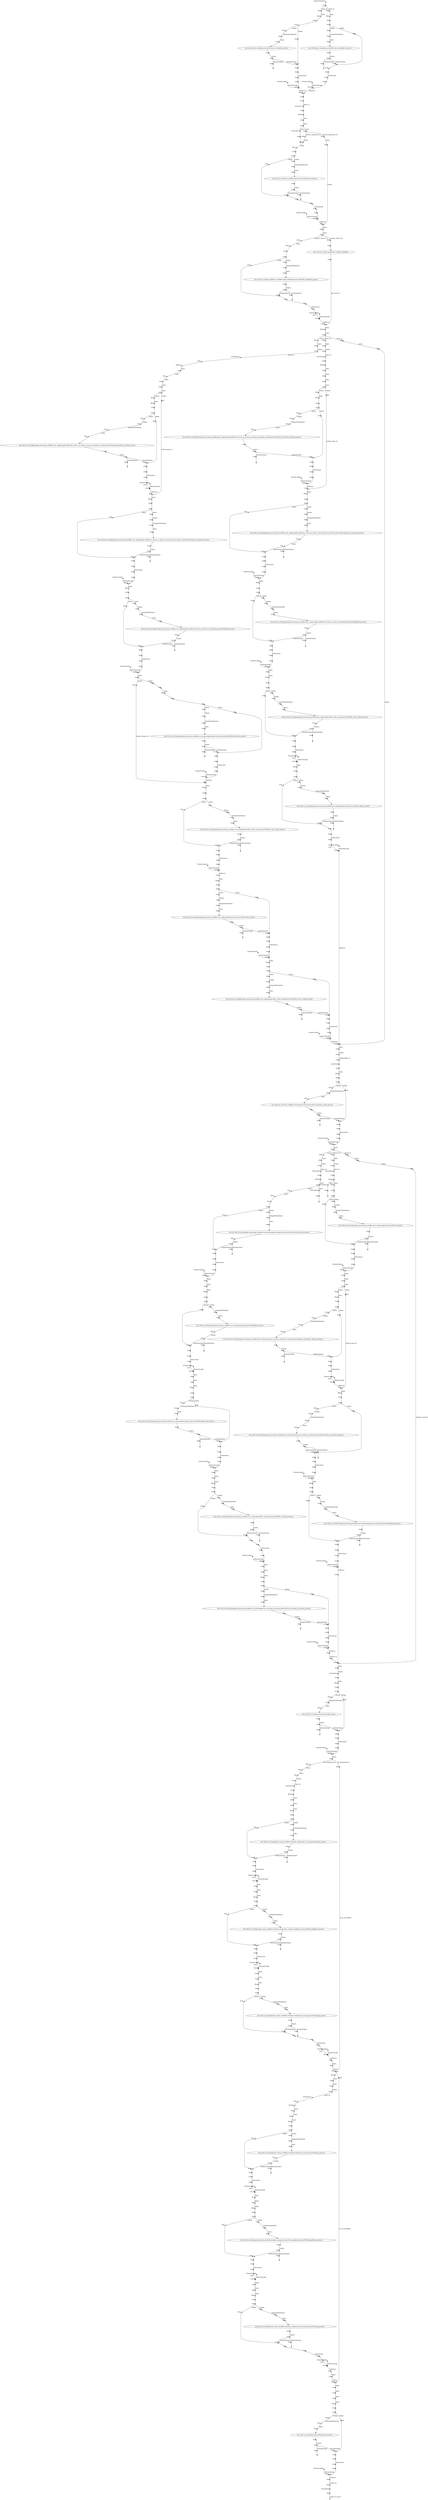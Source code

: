 digraph "graph" {
p0 [shape=point,label="",fixedsize=true,width=0.1,xlabel="Channel.fromList"];
p1 [shape=circle,label="",fixedsize=true,width=0.1,xlabel="map"];
p0 -> p1;

p1 [shape=circle,label="",fixedsize=true,width=0.1,xlabel="map"];
p2 [shape=circle,label="",fixedsize=true,width=0.1,xlabel="filter"];
p1 -> p2 [label="input_ch"];

p2 [shape=circle,label="",fixedsize=true,width=0.1,xlabel="filter"];
p3 [shape=circle,label="",fixedsize=true,width=0.1,xlabel="filter"];
p2 -> p3 [label="input_"];

p3 [shape=circle,label="",fixedsize=true,width=0.1,xlabel="filter"];
p4 [shape=circle,label="",fixedsize=true,width=0.1,xlabel="map"];
p3 -> p4;

p4 [shape=circle,label="",fixedsize=true,width=0.1,xlabel="map"];
p5 [shape=circle,label="",fixedsize=true,width=0.1,xlabel="map"];
p4 -> p5;

p5 [shape=circle,label="",fixedsize=true,width=0.1,xlabel="map"];
p7 [shape=circle,label="",fixedsize=true,width=0.1,xlabel="map"];
p5 -> p7 [label="chArgs"];

p6 [shape=point,label="",fixedsize=true,width=0.1,xlabel="Channel.empty"];
p21 [shape=circle,label="",fixedsize=true,width=0.1,xlabel="concat"];
p6 -> p21 [label="chPassthrough"];

p7 [shape=circle,label="",fixedsize=true,width=0.1,xlabel="map"];
p8 [shape=circle,label="",fixedsize=true,width=0.1,xlabel="map"];
p7 -> p8 [label="chArgsWithDefaults"];

p8 [shape=circle,label="",fixedsize=true,width=0.1,xlabel="map"];
p9 [shape=circle,label="",fixedsize=true,width=0.1,xlabel="map"];
p8 -> p9 [label="input_"];

p9 [shape=circle,label="",fixedsize=true,width=0.1,xlabel="map"];
p10 [label="test_wf3:remove_modality:processWf:remove_modality_process"];
p9 -> p10;

p10 [label="test_wf3:remove_modality:processWf:remove_modality_process"];
p11 [shape=circle,label="",fixedsize=true,width=0.1,xlabel="map"];
p10 -> p11;

p11 [shape=circle,label="",fixedsize=true,width=0.1,xlabel="map"];
p12 [shape=circle,label="",fixedsize=true,width=0.1,xlabel="map"];
p11 -> p12 [label="output_"];

p12 [shape=circle,label="",fixedsize=true,width=0.1,xlabel="map"];
p14 [shape=circle,label="",fixedsize=true,width=0.1,xlabel="map"];
p12 -> p14 [label="chInitialOutput"];

p5 [shape=circle,label="",fixedsize=true,width=0.1,xlabel="map"];
p13 [shape=circle,label="",fixedsize=true,width=0.1,xlabel="map"];
p5 -> p13 [label="chArgs"];

p13 [shape=circle,label="",fixedsize=true,width=0.1,xlabel="map"];
p16 [shape=circle,label="",fixedsize=true,width=0.1,xlabel="cross"];
p13 -> p16;

p14 [shape=circle,label="",fixedsize=true,width=0.1,xlabel="map"];
p15 [shape=point];
p14 -> p15;

p12 [shape=circle,label="",fixedsize=true,width=0.1,xlabel="map"];
p16 [shape=circle,label="",fixedsize=true,width=0.1,xlabel="cross"];
p12 -> p16 [label="chInitialOutput"];

p16 [shape=circle,label="",fixedsize=true,width=0.1,xlabel="cross"];
p17 [shape=circle,label="",fixedsize=true,width=0.1,xlabel="map"];
p16 -> p17;

p17 [shape=circle,label="",fixedsize=true,width=0.1,xlabel="map"];
p18 [shape=circle,label="",fixedsize=true,width=0.1,xlabel="map"];
p17 -> p18;

p18 [shape=circle,label="",fixedsize=true,width=0.1,xlabel="map"];
p19 [shape=circle,label="",fixedsize=true,width=0.1,xlabel="map"];
p18 -> p19 [label="chNewState"];

p19 [shape=circle,label="",fixedsize=true,width=0.1,xlabel="map"];
p20 [shape=circle,label="",fixedsize=true,width=0.1,xlabel="map"];
p19 -> p20;

p20 [shape=circle,label="",fixedsize=true,width=0.1,xlabel="map"];
p21 [shape=circle,label="",fixedsize=true,width=0.1,xlabel="concat"];
p20 -> p21;

p21 [shape=circle,label="",fixedsize=true,width=0.1,xlabel="concat"];
p42 [shape=circle,label="",fixedsize=true,width=0.1,xlabel="concat"];
p21 -> p42 [label="chReturn"];

p1 [shape=circle,label="",fixedsize=true,width=0.1,xlabel="map"];
p22 [shape=circle,label="",fixedsize=true,width=0.1,xlabel="filter"];
p1 -> p22 [label="input_ch"];

p22 [shape=circle,label="",fixedsize=true,width=0.1,xlabel="filter"];
p23 [shape=circle,label="",fixedsize=true,width=0.1,xlabel="filter"];
p22 -> p23 [label="input_"];

p23 [shape=circle,label="",fixedsize=true,width=0.1,xlabel="filter"];
p24 [shape=circle,label="",fixedsize=true,width=0.1,xlabel="map"];
p23 -> p24;

p24 [shape=circle,label="",fixedsize=true,width=0.1,xlabel="map"];
p25 [shape=circle,label="",fixedsize=true,width=0.1,xlabel="map"];
p24 -> p25;

p25 [shape=circle,label="",fixedsize=true,width=0.1,xlabel="map"];
p27 [shape=circle,label="",fixedsize=true,width=0.1,xlabel="map"];
p25 -> p27 [label="chArgs"];

p26 [shape=point,label="",fixedsize=true,width=0.1,xlabel="Channel.empty"];
p41 [shape=circle,label="",fixedsize=true,width=0.1,xlabel="concat"];
p26 -> p41 [label="chPassthrough"];

p27 [shape=circle,label="",fixedsize=true,width=0.1,xlabel="map"];
p28 [shape=circle,label="",fixedsize=true,width=0.1,xlabel="map"];
p27 -> p28 [label="chArgsWithDefaults"];

p28 [shape=circle,label="",fixedsize=true,width=0.1,xlabel="map"];
p29 [shape=circle,label="",fixedsize=true,width=0.1,xlabel="map"];
p28 -> p29 [label="input_"];

p29 [shape=circle,label="",fixedsize=true,width=0.1,xlabel="map"];
p30 [label="test_wf3:remove_modality:processWf:remove_modality_process1"];
p29 -> p30;

p30 [label="test_wf3:remove_modality:processWf:remove_modality_process1"];
p31 [shape=circle,label="",fixedsize=true,width=0.1,xlabel="map"];
p30 -> p31;

p31 [shape=circle,label="",fixedsize=true,width=0.1,xlabel="map"];
p32 [shape=circle,label="",fixedsize=true,width=0.1,xlabel="map"];
p31 -> p32 [label="output_"];

p32 [shape=circle,label="",fixedsize=true,width=0.1,xlabel="map"];
p34 [shape=circle,label="",fixedsize=true,width=0.1,xlabel="map"];
p32 -> p34 [label="chInitialOutput"];

p25 [shape=circle,label="",fixedsize=true,width=0.1,xlabel="map"];
p33 [shape=circle,label="",fixedsize=true,width=0.1,xlabel="map"];
p25 -> p33 [label="chArgs"];

p33 [shape=circle,label="",fixedsize=true,width=0.1,xlabel="map"];
p36 [shape=circle,label="",fixedsize=true,width=0.1,xlabel="cross"];
p33 -> p36;

p34 [shape=circle,label="",fixedsize=true,width=0.1,xlabel="map"];
p35 [shape=point];
p34 -> p35;

p32 [shape=circle,label="",fixedsize=true,width=0.1,xlabel="map"];
p36 [shape=circle,label="",fixedsize=true,width=0.1,xlabel="cross"];
p32 -> p36 [label="chInitialOutput"];

p36 [shape=circle,label="",fixedsize=true,width=0.1,xlabel="cross"];
p37 [shape=circle,label="",fixedsize=true,width=0.1,xlabel="map"];
p36 -> p37;

p37 [shape=circle,label="",fixedsize=true,width=0.1,xlabel="map"];
p38 [shape=circle,label="",fixedsize=true,width=0.1,xlabel="map"];
p37 -> p38;

p38 [shape=circle,label="",fixedsize=true,width=0.1,xlabel="map"];
p39 [shape=circle,label="",fixedsize=true,width=0.1,xlabel="map"];
p38 -> p39 [label="chNewState"];

p39 [shape=circle,label="",fixedsize=true,width=0.1,xlabel="map"];
p40 [shape=circle,label="",fixedsize=true,width=0.1,xlabel="map"];
p39 -> p40;

p40 [shape=circle,label="",fixedsize=true,width=0.1,xlabel="map"];
p41 [shape=circle,label="",fixedsize=true,width=0.1,xlabel="concat"];
p40 -> p41;

p41 [shape=circle,label="",fixedsize=true,width=0.1,xlabel="concat"];
p42 [shape=circle,label="",fixedsize=true,width=0.1,xlabel="concat"];
p41 -> p42 [label="chReturn"];

p42 [shape=circle,label="",fixedsize=true,width=0.1,xlabel="concat"];
p43 [shape=circle,label="",fixedsize=true,width=0.1,xlabel="map"];
p42 -> p43;

p43 [shape=circle,label="",fixedsize=true,width=0.1,xlabel="map"];
p44 [shape=circle,label="",fixedsize=true,width=0.1,xlabel="view"];
p43 -> p44;

p44 [shape=circle,label="",fixedsize=true,width=0.1,xlabel="view"];
p45 [shape=circle,label="",fixedsize=true,width=0.1,xlabel="toSortedList"];
p44 -> p45 [label="input_ch"];

p45 [shape=circle,label="",fixedsize=true,width=0.1,xlabel="toSortedList"];
p46 [shape=circle,label="",fixedsize=true,width=0.1,xlabel="map"];
p45 -> p46;

p46 [shape=circle,label="",fixedsize=true,width=0.1,xlabel="map"];
p47 [shape=circle,label="",fixedsize=true,width=0.1,xlabel="flatMap"];
p46 -> p47;

p47 [shape=circle,label="",fixedsize=true,width=0.1,xlabel="flatMap"];
p48 [shape=circle,label="",fixedsize=true,width=0.1,xlabel="map"];
p47 -> p48 [label="input_"];

p48 [shape=circle,label="",fixedsize=true,width=0.1,xlabel="map"];
p49 [shape=circle,label="",fixedsize=true,width=0.1,xlabel="map"];
p48 -> p49 [label="input_"];

p49 [shape=circle,label="",fixedsize=true,width=0.1,xlabel="map"];
p50 [shape=circle,label="",fixedsize=true,width=0.1,xlabel="toSortedList"];
p49 -> p50 [label="input_"];

p50 [shape=circle,label="",fixedsize=true,width=0.1,xlabel="toSortedList"];
p51 [shape=circle,label="",fixedsize=true,width=0.1,xlabel="map"];
p50 -> p51;

p51 [shape=circle,label="",fixedsize=true,width=0.1,xlabel="map"];
p52 [shape=point];
p51 -> p52;

p49 [shape=circle,label="",fixedsize=true,width=0.1,xlabel="map"];
p53 [shape=circle,label="",fixedsize=true,width=0.1,xlabel="map"];
p49 -> p53 [label="input_"];

p53 [shape=circle,label="",fixedsize=true,width=0.1,xlabel="map"];
p54 [shape=circle,label="",fixedsize=true,width=0.1,xlabel="filter"];
p53 -> p54 [label="parsed_arguments_ch"];

p54 [shape=circle,label="",fixedsize=true,width=0.1,xlabel="filter"];
p55 [shape=circle,label="",fixedsize=true,width=0.1,xlabel="map"];
p54 -> p55 [label="input_"];

p55 [shape=circle,label="",fixedsize=true,width=0.1,xlabel="map"];
p56 [shape=circle,label="",fixedsize=true,width=0.1,xlabel="filter"];
p55 -> p56 [label="input_"];

p56 [shape=circle,label="",fixedsize=true,width=0.1,xlabel="filter"];
p57 [shape=circle,label="",fixedsize=true,width=0.1,xlabel="map"];
p56 -> p57;

p57 [shape=circle,label="",fixedsize=true,width=0.1,xlabel="map"];
p58 [shape=circle,label="",fixedsize=true,width=0.1,xlabel="map"];
p57 -> p58;

p58 [shape=circle,label="",fixedsize=true,width=0.1,xlabel="map"];
p60 [shape=circle,label="",fixedsize=true,width=0.1,xlabel="map"];
p58 -> p60 [label="chArgs"];

p59 [shape=point,label="",fixedsize=true,width=0.1,xlabel="Channel.empty"];
p74 [shape=circle,label="",fixedsize=true,width=0.1,xlabel="concat"];
p59 -> p74 [label="chPassthrough"];

p60 [shape=circle,label="",fixedsize=true,width=0.1,xlabel="map"];
p61 [shape=circle,label="",fixedsize=true,width=0.1,xlabel="map"];
p60 -> p61 [label="chArgsWithDefaults"];

p61 [shape=circle,label="",fixedsize=true,width=0.1,xlabel="map"];
p62 [shape=circle,label="",fixedsize=true,width=0.1,xlabel="map"];
p61 -> p62 [label="input_"];

p62 [shape=circle,label="",fixedsize=true,width=0.1,xlabel="map"];
p63 [label="test_wf3:run_wf:add_id_workflow:add_id:processWf:add_id_process"];
p62 -> p63;

p63 [label="test_wf3:run_wf:add_id_workflow:add_id:processWf:add_id_process"];
p64 [shape=circle,label="",fixedsize=true,width=0.1,xlabel="map"];
p63 -> p64;

p64 [shape=circle,label="",fixedsize=true,width=0.1,xlabel="map"];
p65 [shape=circle,label="",fixedsize=true,width=0.1,xlabel="map"];
p64 -> p65 [label="output_"];

p65 [shape=circle,label="",fixedsize=true,width=0.1,xlabel="map"];
p67 [shape=circle,label="",fixedsize=true,width=0.1,xlabel="map"];
p65 -> p67 [label="chInitialOutput"];

p58 [shape=circle,label="",fixedsize=true,width=0.1,xlabel="map"];
p66 [shape=circle,label="",fixedsize=true,width=0.1,xlabel="map"];
p58 -> p66 [label="chArgs"];

p66 [shape=circle,label="",fixedsize=true,width=0.1,xlabel="map"];
p69 [shape=circle,label="",fixedsize=true,width=0.1,xlabel="cross"];
p66 -> p69;

p67 [shape=circle,label="",fixedsize=true,width=0.1,xlabel="map"];
p68 [shape=point];
p67 -> p68;

p65 [shape=circle,label="",fixedsize=true,width=0.1,xlabel="map"];
p69 [shape=circle,label="",fixedsize=true,width=0.1,xlabel="cross"];
p65 -> p69 [label="chInitialOutput"];

p69 [shape=circle,label="",fixedsize=true,width=0.1,xlabel="cross"];
p70 [shape=circle,label="",fixedsize=true,width=0.1,xlabel="map"];
p69 -> p70;

p70 [shape=circle,label="",fixedsize=true,width=0.1,xlabel="map"];
p71 [shape=circle,label="",fixedsize=true,width=0.1,xlabel="map"];
p70 -> p71;

p71 [shape=circle,label="",fixedsize=true,width=0.1,xlabel="map"];
p72 [shape=circle,label="",fixedsize=true,width=0.1,xlabel="map"];
p71 -> p72 [label="chNewState"];

p72 [shape=circle,label="",fixedsize=true,width=0.1,xlabel="map"];
p73 [shape=circle,label="",fixedsize=true,width=0.1,xlabel="map"];
p72 -> p73;

p73 [shape=circle,label="",fixedsize=true,width=0.1,xlabel="map"];
p74 [shape=circle,label="",fixedsize=true,width=0.1,xlabel="concat"];
p73 -> p74;

p74 [shape=circle,label="",fixedsize=true,width=0.1,xlabel="concat"];
p77 [shape=circle,label="",fixedsize=true,width=0.1,xlabel="mix"];
p74 -> p77 [label="chReturn"];

p53 [shape=circle,label="",fixedsize=true,width=0.1,xlabel="map"];
p75 [shape=circle,label="",fixedsize=true,width=0.1,xlabel="filter"];
p53 -> p75 [label="parsed_arguments_ch"];

p75 [shape=circle,label="",fixedsize=true,width=0.1,xlabel="filter"];
p76 [shape=circle,label="",fixedsize=true,width=0.1,xlabel="map"];
p75 -> p76 [label="input_"];

p76 [shape=circle,label="",fixedsize=true,width=0.1,xlabel="map"];
p77 [shape=circle,label="",fixedsize=true,width=0.1,xlabel="mix"];
p76 -> p77 [label="output_"];

p77 [shape=circle,label="",fixedsize=true,width=0.1,xlabel="mix"];
p78 [shape=circle,label="",fixedsize=true,width=0.1,xlabel="map"];
p77 -> p78 [label="input_"];

p78 [shape=circle,label="",fixedsize=true,width=0.1,xlabel="map"];
p79 [shape=circle,label="",fixedsize=true,width=0.1,xlabel="map"];
p78 -> p79 [label="input_"];

p79 [shape=circle,label="",fixedsize=true,width=0.1,xlabel="map"];
p80 [shape=circle,label="",fixedsize=true,width=0.1,xlabel="filter"];
p79 -> p80 [label="samples_with_id_ch"];

p80 [shape=circle,label="",fixedsize=true,width=0.1,xlabel="filter"];
p81 [shape=circle,label="",fixedsize=true,width=0.1,xlabel="filter"];
p80 -> p81 [label="input_"];

p81 [shape=circle,label="",fixedsize=true,width=0.1,xlabel="filter"];
p82 [shape=circle,label="",fixedsize=true,width=0.1,xlabel="map"];
p81 -> p82;

p82 [shape=circle,label="",fixedsize=true,width=0.1,xlabel="map"];
p83 [shape=circle,label="",fixedsize=true,width=0.1,xlabel="map"];
p82 -> p83;

p83 [shape=circle,label="",fixedsize=true,width=0.1,xlabel="map"];
p85 [shape=circle,label="",fixedsize=true,width=0.1,xlabel="map"];
p83 -> p85 [label="chArgs"];

p84 [shape=point,label="",fixedsize=true,width=0.1,xlabel="Channel.empty"];
p99 [shape=circle,label="",fixedsize=true,width=0.1,xlabel="concat"];
p84 -> p99 [label="chPassthrough"];

p85 [shape=circle,label="",fixedsize=true,width=0.1,xlabel="map"];
p86 [shape=circle,label="",fixedsize=true,width=0.1,xlabel="map"];
p85 -> p86 [label="chArgsWithDefaults"];

p86 [shape=circle,label="",fixedsize=true,width=0.1,xlabel="map"];
p87 [shape=circle,label="",fixedsize=true,width=0.1,xlabel="map"];
p86 -> p87 [label="input_"];

p87 [shape=circle,label="",fixedsize=true,width=0.1,xlabel="map"];
p88 [label="test_wf3:run_wf:split_modalities_workflow:split_modalities:processWf:split_modalities_process"];
p87 -> p88;

p88 [label="test_wf3:run_wf:split_modalities_workflow:split_modalities:processWf:split_modalities_process"];
p89 [shape=circle,label="",fixedsize=true,width=0.1,xlabel="map"];
p88 -> p89;

p89 [shape=circle,label="",fixedsize=true,width=0.1,xlabel="map"];
p90 [shape=circle,label="",fixedsize=true,width=0.1,xlabel="map"];
p89 -> p90 [label="output_"];

p90 [shape=circle,label="",fixedsize=true,width=0.1,xlabel="map"];
p92 [shape=circle,label="",fixedsize=true,width=0.1,xlabel="map"];
p90 -> p92 [label="chInitialOutput"];

p83 [shape=circle,label="",fixedsize=true,width=0.1,xlabel="map"];
p91 [shape=circle,label="",fixedsize=true,width=0.1,xlabel="map"];
p83 -> p91 [label="chArgs"];

p91 [shape=circle,label="",fixedsize=true,width=0.1,xlabel="map"];
p94 [shape=circle,label="",fixedsize=true,width=0.1,xlabel="cross"];
p91 -> p94;

p92 [shape=circle,label="",fixedsize=true,width=0.1,xlabel="map"];
p93 [shape=point];
p92 -> p93;

p90 [shape=circle,label="",fixedsize=true,width=0.1,xlabel="map"];
p94 [shape=circle,label="",fixedsize=true,width=0.1,xlabel="cross"];
p90 -> p94 [label="chInitialOutput"];

p94 [shape=circle,label="",fixedsize=true,width=0.1,xlabel="cross"];
p95 [shape=circle,label="",fixedsize=true,width=0.1,xlabel="map"];
p94 -> p95;

p95 [shape=circle,label="",fixedsize=true,width=0.1,xlabel="map"];
p96 [shape=circle,label="",fixedsize=true,width=0.1,xlabel="map"];
p95 -> p96;

p96 [shape=circle,label="",fixedsize=true,width=0.1,xlabel="map"];
p97 [shape=circle,label="",fixedsize=true,width=0.1,xlabel="map"];
p96 -> p97 [label="chNewState"];

p97 [shape=circle,label="",fixedsize=true,width=0.1,xlabel="map"];
p98 [shape=circle,label="",fixedsize=true,width=0.1,xlabel="map"];
p97 -> p98;

p98 [shape=circle,label="",fixedsize=true,width=0.1,xlabel="map"];
p99 [shape=circle,label="",fixedsize=true,width=0.1,xlabel="concat"];
p98 -> p99;

p99 [shape=circle,label="",fixedsize=true,width=0.1,xlabel="concat"];
p104 [shape=circle,label="",fixedsize=true,width=0.1,xlabel="concat"];
p99 -> p104 [label="chReturn"];

p79 [shape=circle,label="",fixedsize=true,width=0.1,xlabel="map"];
p100 [shape=circle,label="",fixedsize=true,width=0.1,xlabel="filter"];
p79 -> p100 [label="samples_with_id_ch"];

p100 [shape=circle,label="",fixedsize=true,width=0.1,xlabel="filter"];
p101 [shape=circle,label="",fixedsize=true,width=0.1,xlabel="map"];
p100 -> p101;

p101 [shape=circle,label="",fixedsize=true,width=0.1,xlabel="map"];
p102 [label="test_wf3:run_wf:split_modalities_workflow:splitStub"];
p101 -> p102;

p102 [label="test_wf3:run_wf:split_modalities_workflow:splitStub"];
p103 [shape=circle,label="",fixedsize=true,width=0.1,xlabel="map"];
p102 -> p103;

p103 [shape=circle,label="",fixedsize=true,width=0.1,xlabel="map"];
p104 [shape=circle,label="",fixedsize=true,width=0.1,xlabel="concat"];
p103 -> p104 [label="split_stub_ch"];

p104 [shape=circle,label="",fixedsize=true,width=0.1,xlabel="concat"];
p105 [shape=circle,label="",fixedsize=true,width=0.1,xlabel="flatMap"];
p104 -> p105 [label="input_"];

p105 [shape=circle,label="",fixedsize=true,width=0.1,xlabel="flatMap"];
p106 [shape=circle,label="",fixedsize=true,width=0.1,xlabel="map"];
p105 -> p106 [label="input_"];

p106 [shape=circle,label="",fixedsize=true,width=0.1,xlabel="map"];
p107 [shape=circle,label="",fixedsize=true,width=0.1,xlabel="filter"];
p106 -> p107 [label="start_ch"];

p107 [shape=circle,label="",fixedsize=true,width=0.1,xlabel="filter"];
p108 [shape=circle,label="",fixedsize=true,width=0.1,xlabel="map"];
p107 -> p108 [label="input_"];

p108 [shape=circle,label="",fixedsize=true,width=0.1,xlabel="map"];
p109 [shape=circle,label="",fixedsize=true,width=0.1,xlabel="view"];
p108 -> p109 [label="output_"];

p109 [shape=circle,label="",fixedsize=true,width=0.1,xlabel="view"];
p110 [shape=circle,label="",fixedsize=true,width=0.1,xlabel="toSortedList"];
p109 -> p110 [label="input_ch"];

p110 [shape=circle,label="",fixedsize=true,width=0.1,xlabel="toSortedList"];
p111 [shape=circle,label="",fixedsize=true,width=0.1,xlabel="map"];
p110 -> p111;

p111 [shape=circle,label="",fixedsize=true,width=0.1,xlabel="map"];
p112 [shape=circle,label="",fixedsize=true,width=0.1,xlabel="flatMap"];
p111 -> p112;

p112 [shape=circle,label="",fixedsize=true,width=0.1,xlabel="flatMap"];
p113 [shape=circle,label="",fixedsize=true,width=0.1,xlabel="map"];
p112 -> p113 [label="input_"];

p113 [shape=circle,label="",fixedsize=true,width=0.1,xlabel="map"];
p114 [shape=circle,label="",fixedsize=true,width=0.1,xlabel="map"];
p113 -> p114 [label="input_"];

p114 [shape=circle,label="",fixedsize=true,width=0.1,xlabel="map"];
p115 [shape=circle,label="",fixedsize=true,width=0.1,xlabel="map"];
p114 -> p115 [label="input_"];

p115 [shape=circle,label="",fixedsize=true,width=0.1,xlabel="map"];
p116 [shape=circle,label="",fixedsize=true,width=0.1,xlabel="map"];
p115 -> p116 [label="input_"];

p116 [shape=circle,label="",fixedsize=true,width=0.1,xlabel="map"];
p117 [shape=circle,label="",fixedsize=true,width=0.1,xlabel="map"];
p116 -> p117 [label="input_"];

p117 [shape=circle,label="",fixedsize=true,width=0.1,xlabel="map"];
p118 [shape=circle,label="",fixedsize=true,width=0.1,xlabel="filter"];
p117 -> p118 [label="output_"];

p118 [shape=circle,label="",fixedsize=true,width=0.1,xlabel="filter"];
p119 [shape=circle,label="",fixedsize=true,width=0.1,xlabel="filter"];
p118 -> p119 [label="input_"];

p119 [shape=circle,label="",fixedsize=true,width=0.1,xlabel="filter"];
p120 [shape=circle,label="",fixedsize=true,width=0.1,xlabel="map"];
p119 -> p120;

p120 [shape=circle,label="",fixedsize=true,width=0.1,xlabel="map"];
p121 [shape=circle,label="",fixedsize=true,width=0.1,xlabel="map"];
p120 -> p121;

p121 [shape=circle,label="",fixedsize=true,width=0.1,xlabel="map"];
p123 [shape=circle,label="",fixedsize=true,width=0.1,xlabel="map"];
p121 -> p123 [label="chRun"];

p122 [shape=point,label="",fixedsize=true,width=0.1,xlabel="Channel.empty"];
p138 [shape=circle,label="",fixedsize=true,width=0.1,xlabel="concat"];
p122 -> p138 [label="chPassthrough"];

p123 [shape=circle,label="",fixedsize=true,width=0.1,xlabel="map"];
p124 [shape=circle,label="",fixedsize=true,width=0.1,xlabel="map"];
p123 -> p124 [label="chArgs"];

p124 [shape=circle,label="",fixedsize=true,width=0.1,xlabel="map"];
p125 [shape=circle,label="",fixedsize=true,width=0.1,xlabel="map"];
p124 -> p125 [label="chArgsWithDefaults"];

p125 [shape=circle,label="",fixedsize=true,width=0.1,xlabel="map"];
p126 [shape=circle,label="",fixedsize=true,width=0.1,xlabel="map"];
p125 -> p126 [label="input_"];

p126 [shape=circle,label="",fixedsize=true,width=0.1,xlabel="map"];
p127 [label="test_wf3:run_wf:singlesample_processing_workflow:rna_singlesample:unfiltered_counts_qc_metrics_rna:grep_annotation_column:processWf:grep_annotation_column_process"];
p126 -> p127;

p127 [label="test_wf3:run_wf:singlesample_processing_workflow:rna_singlesample:unfiltered_counts_qc_metrics_rna:grep_annotation_column:processWf:grep_annotation_column_process"];
p128 [shape=circle,label="",fixedsize=true,width=0.1,xlabel="map"];
p127 -> p128;

p128 [shape=circle,label="",fixedsize=true,width=0.1,xlabel="map"];
p129 [shape=circle,label="",fixedsize=true,width=0.1,xlabel="map"];
p128 -> p129 [label="output_"];

p129 [shape=circle,label="",fixedsize=true,width=0.1,xlabel="map"];
p131 [shape=circle,label="",fixedsize=true,width=0.1,xlabel="map"];
p129 -> p131 [label="chInitialOutput"];

p121 [shape=circle,label="",fixedsize=true,width=0.1,xlabel="map"];
p130 [shape=circle,label="",fixedsize=true,width=0.1,xlabel="map"];
p121 -> p130 [label="chRun"];

p130 [shape=circle,label="",fixedsize=true,width=0.1,xlabel="map"];
p133 [shape=circle,label="",fixedsize=true,width=0.1,xlabel="cross"];
p130 -> p133;

p131 [shape=circle,label="",fixedsize=true,width=0.1,xlabel="map"];
p132 [shape=point];
p131 -> p132;

p129 [shape=circle,label="",fixedsize=true,width=0.1,xlabel="map"];
p133 [shape=circle,label="",fixedsize=true,width=0.1,xlabel="cross"];
p129 -> p133 [label="chInitialOutput"];

p133 [shape=circle,label="",fixedsize=true,width=0.1,xlabel="cross"];
p134 [shape=circle,label="",fixedsize=true,width=0.1,xlabel="map"];
p133 -> p134;

p134 [shape=circle,label="",fixedsize=true,width=0.1,xlabel="map"];
p135 [shape=circle,label="",fixedsize=true,width=0.1,xlabel="map"];
p134 -> p135;

p135 [shape=circle,label="",fixedsize=true,width=0.1,xlabel="map"];
p136 [shape=circle,label="",fixedsize=true,width=0.1,xlabel="map"];
p135 -> p136 [label="chNewState"];

p136 [shape=circle,label="",fixedsize=true,width=0.1,xlabel="map"];
p137 [shape=circle,label="",fixedsize=true,width=0.1,xlabel="map"];
p136 -> p137;

p137 [shape=circle,label="",fixedsize=true,width=0.1,xlabel="map"];
p138 [shape=circle,label="",fixedsize=true,width=0.1,xlabel="concat"];
p137 -> p138;

p138 [shape=circle,label="",fixedsize=true,width=0.1,xlabel="concat"];
p140 [shape=circle,label="",fixedsize=true,width=0.1,xlabel="mix"];
p138 -> p140 [label="chReturn"];

p117 [shape=circle,label="",fixedsize=true,width=0.1,xlabel="map"];
p139 [shape=circle,label="",fixedsize=true,width=0.1,xlabel="filter"];
p117 -> p139 [label="output_"];

p139 [shape=circle,label="",fixedsize=true,width=0.1,xlabel="filter"];
p140 [shape=circle,label="",fixedsize=true,width=0.1,xlabel="mix"];
p139 -> p140 [label="without_grep_ch"];

p140 [shape=circle,label="",fixedsize=true,width=0.1,xlabel="mix"];
p141 [shape=circle,label="",fixedsize=true,width=0.1,xlabel="filter"];
p140 -> p141 [label="input_"];

p141 [shape=circle,label="",fixedsize=true,width=0.1,xlabel="filter"];
p142 [shape=circle,label="",fixedsize=true,width=0.1,xlabel="map"];
p141 -> p142;

p142 [shape=circle,label="",fixedsize=true,width=0.1,xlabel="map"];
p143 [shape=circle,label="",fixedsize=true,width=0.1,xlabel="map"];
p142 -> p143;

p143 [shape=circle,label="",fixedsize=true,width=0.1,xlabel="map"];
p145 [shape=circle,label="",fixedsize=true,width=0.1,xlabel="map"];
p143 -> p145 [label="chRun"];

p144 [shape=point,label="",fixedsize=true,width=0.1,xlabel="Channel.empty"];
p160 [shape=circle,label="",fixedsize=true,width=0.1,xlabel="concat"];
p144 -> p160 [label="chPassthrough"];

p145 [shape=circle,label="",fixedsize=true,width=0.1,xlabel="map"];
p146 [shape=circle,label="",fixedsize=true,width=0.1,xlabel="map"];
p145 -> p146 [label="chArgs"];

p146 [shape=circle,label="",fixedsize=true,width=0.1,xlabel="map"];
p147 [shape=circle,label="",fixedsize=true,width=0.1,xlabel="map"];
p146 -> p147 [label="chArgsWithDefaults"];

p147 [shape=circle,label="",fixedsize=true,width=0.1,xlabel="map"];
p148 [shape=circle,label="",fixedsize=true,width=0.1,xlabel="map"];
p147 -> p148 [label="input_"];

p148 [shape=circle,label="",fixedsize=true,width=0.1,xlabel="map"];
p149 [label="test_wf3:run_wf:singlesample_processing_workflow:rna_singlesample:unfiltered_counts_qc_metrics_rna:calculate_qc_metrics:processWf:calculate_qc_metrics_process"];
p148 -> p149;

p149 [label="test_wf3:run_wf:singlesample_processing_workflow:rna_singlesample:unfiltered_counts_qc_metrics_rna:calculate_qc_metrics:processWf:calculate_qc_metrics_process"];
p150 [shape=circle,label="",fixedsize=true,width=0.1,xlabel="map"];
p149 -> p150;

p150 [shape=circle,label="",fixedsize=true,width=0.1,xlabel="map"];
p151 [shape=circle,label="",fixedsize=true,width=0.1,xlabel="map"];
p150 -> p151 [label="output_"];

p151 [shape=circle,label="",fixedsize=true,width=0.1,xlabel="map"];
p153 [shape=circle,label="",fixedsize=true,width=0.1,xlabel="map"];
p151 -> p153 [label="chInitialOutput"];

p143 [shape=circle,label="",fixedsize=true,width=0.1,xlabel="map"];
p152 [shape=circle,label="",fixedsize=true,width=0.1,xlabel="map"];
p143 -> p152 [label="chRun"];

p152 [shape=circle,label="",fixedsize=true,width=0.1,xlabel="map"];
p155 [shape=circle,label="",fixedsize=true,width=0.1,xlabel="cross"];
p152 -> p155;

p153 [shape=circle,label="",fixedsize=true,width=0.1,xlabel="map"];
p154 [shape=point];
p153 -> p154;

p151 [shape=circle,label="",fixedsize=true,width=0.1,xlabel="map"];
p155 [shape=circle,label="",fixedsize=true,width=0.1,xlabel="cross"];
p151 -> p155 [label="chInitialOutput"];

p155 [shape=circle,label="",fixedsize=true,width=0.1,xlabel="cross"];
p156 [shape=circle,label="",fixedsize=true,width=0.1,xlabel="map"];
p155 -> p156;

p156 [shape=circle,label="",fixedsize=true,width=0.1,xlabel="map"];
p157 [shape=circle,label="",fixedsize=true,width=0.1,xlabel="map"];
p156 -> p157;

p157 [shape=circle,label="",fixedsize=true,width=0.1,xlabel="map"];
p158 [shape=circle,label="",fixedsize=true,width=0.1,xlabel="map"];
p157 -> p158 [label="chNewState"];

p158 [shape=circle,label="",fixedsize=true,width=0.1,xlabel="map"];
p159 [shape=circle,label="",fixedsize=true,width=0.1,xlabel="map"];
p158 -> p159;

p159 [shape=circle,label="",fixedsize=true,width=0.1,xlabel="map"];
p160 [shape=circle,label="",fixedsize=true,width=0.1,xlabel="concat"];
p159 -> p160;

p160 [shape=circle,label="",fixedsize=true,width=0.1,xlabel="concat"];
p161 [shape=circle,label="",fixedsize=true,width=0.1,xlabel="filter"];
p160 -> p161 [label="input_"];

p161 [shape=circle,label="",fixedsize=true,width=0.1,xlabel="filter"];
p162 [shape=circle,label="",fixedsize=true,width=0.1,xlabel="map"];
p161 -> p162;

p162 [shape=circle,label="",fixedsize=true,width=0.1,xlabel="map"];
p163 [shape=circle,label="",fixedsize=true,width=0.1,xlabel="map"];
p162 -> p163;

p163 [shape=circle,label="",fixedsize=true,width=0.1,xlabel="map"];
p165 [shape=circle,label="",fixedsize=true,width=0.1,xlabel="map"];
p163 -> p165 [label="chRun"];

p164 [shape=point,label="",fixedsize=true,width=0.1,xlabel="Channel.empty"];
p180 [shape=circle,label="",fixedsize=true,width=0.1,xlabel="concat"];
p164 -> p180 [label="chPassthrough"];

p165 [shape=circle,label="",fixedsize=true,width=0.1,xlabel="map"];
p166 [shape=circle,label="",fixedsize=true,width=0.1,xlabel="map"];
p165 -> p166 [label="chArgs"];

p166 [shape=circle,label="",fixedsize=true,width=0.1,xlabel="map"];
p167 [shape=circle,label="",fixedsize=true,width=0.1,xlabel="map"];
p166 -> p167 [label="chArgsWithDefaults"];

p167 [shape=circle,label="",fixedsize=true,width=0.1,xlabel="map"];
p168 [shape=circle,label="",fixedsize=true,width=0.1,xlabel="map"];
p167 -> p168 [label="input_"];

p168 [shape=circle,label="",fixedsize=true,width=0.1,xlabel="map"];
p169 [label="test_wf3:run_wf:singlesample_processing_workflow:rna_singlesample:unfiltered_counts_qc_metrics_rna:publish:processWf:publish_process"];
p168 -> p169;

p169 [label="test_wf3:run_wf:singlesample_processing_workflow:rna_singlesample:unfiltered_counts_qc_metrics_rna:publish:processWf:publish_process"];
p170 [shape=circle,label="",fixedsize=true,width=0.1,xlabel="map"];
p169 -> p170;

p170 [shape=circle,label="",fixedsize=true,width=0.1,xlabel="map"];
p171 [shape=circle,label="",fixedsize=true,width=0.1,xlabel="map"];
p170 -> p171 [label="output_"];

p171 [shape=circle,label="",fixedsize=true,width=0.1,xlabel="map"];
p173 [shape=circle,label="",fixedsize=true,width=0.1,xlabel="map"];
p171 -> p173 [label="chInitialOutput"];

p163 [shape=circle,label="",fixedsize=true,width=0.1,xlabel="map"];
p172 [shape=circle,label="",fixedsize=true,width=0.1,xlabel="map"];
p163 -> p172 [label="chRun"];

p172 [shape=circle,label="",fixedsize=true,width=0.1,xlabel="map"];
p175 [shape=circle,label="",fixedsize=true,width=0.1,xlabel="cross"];
p172 -> p175;

p173 [shape=circle,label="",fixedsize=true,width=0.1,xlabel="map"];
p174 [shape=point];
p173 -> p174;

p171 [shape=circle,label="",fixedsize=true,width=0.1,xlabel="map"];
p175 [shape=circle,label="",fixedsize=true,width=0.1,xlabel="cross"];
p171 -> p175 [label="chInitialOutput"];

p175 [shape=circle,label="",fixedsize=true,width=0.1,xlabel="cross"];
p176 [shape=circle,label="",fixedsize=true,width=0.1,xlabel="map"];
p175 -> p176;

p176 [shape=circle,label="",fixedsize=true,width=0.1,xlabel="map"];
p177 [shape=circle,label="",fixedsize=true,width=0.1,xlabel="map"];
p176 -> p177;

p177 [shape=circle,label="",fixedsize=true,width=0.1,xlabel="map"];
p178 [shape=circle,label="",fixedsize=true,width=0.1,xlabel="map"];
p177 -> p178 [label="chNewState"];

p178 [shape=circle,label="",fixedsize=true,width=0.1,xlabel="map"];
p179 [shape=circle,label="",fixedsize=true,width=0.1,xlabel="map"];
p178 -> p179;

p179 [shape=circle,label="",fixedsize=true,width=0.1,xlabel="map"];
p180 [shape=circle,label="",fixedsize=true,width=0.1,xlabel="concat"];
p179 -> p180;

p180 [shape=circle,label="",fixedsize=true,width=0.1,xlabel="concat"];
p181 [shape=circle,label="",fixedsize=true,width=0.1,xlabel="map"];
p180 -> p181 [label="input_"];

p181 [shape=circle,label="",fixedsize=true,width=0.1,xlabel="map"];
p182 [shape=circle,label="",fixedsize=true,width=0.1,xlabel="filter"];
p181 -> p182 [label="output_"];

p182 [shape=circle,label="",fixedsize=true,width=0.1,xlabel="filter"];
p183 [shape=circle,label="",fixedsize=true,width=0.1,xlabel="view"];
p182 -> p183;

p183 [shape=circle,label="",fixedsize=true,width=0.1,xlabel="view"];
p184 [shape=circle,label="",fixedsize=true,width=0.1,xlabel="filter"];
p183 -> p184 [label="input_"];

p184 [shape=circle,label="",fixedsize=true,width=0.1,xlabel="filter"];
p185 [shape=circle,label="",fixedsize=true,width=0.1,xlabel="map"];
p184 -> p185;

p185 [shape=circle,label="",fixedsize=true,width=0.1,xlabel="map"];
p186 [shape=circle,label="",fixedsize=true,width=0.1,xlabel="map"];
p185 -> p186;

p186 [shape=circle,label="",fixedsize=true,width=0.1,xlabel="map"];
p188 [shape=circle,label="",fixedsize=true,width=0.1,xlabel="map"];
p186 -> p188 [label="chRun"];

p187 [shape=point,label="",fixedsize=true,width=0.1,xlabel="Channel.empty"];
p203 [shape=circle,label="",fixedsize=true,width=0.1,xlabel="concat"];
p187 -> p203 [label="chPassthrough"];

p188 [shape=circle,label="",fixedsize=true,width=0.1,xlabel="map"];
p189 [shape=circle,label="",fixedsize=true,width=0.1,xlabel="map"];
p188 -> p189 [label="chArgs"];

p189 [shape=circle,label="",fixedsize=true,width=0.1,xlabel="map"];
p190 [shape=circle,label="",fixedsize=true,width=0.1,xlabel="map"];
p189 -> p190 [label="chArgsWithDefaults"];

p190 [shape=circle,label="",fixedsize=true,width=0.1,xlabel="map"];
p191 [shape=circle,label="",fixedsize=true,width=0.1,xlabel="map"];
p190 -> p191 [label="input_"];

p191 [shape=circle,label="",fixedsize=true,width=0.1,xlabel="map"];
p192 [label="test_wf3:run_wf:singlesample_processing_workflow:rna_singlesample:delimit_fraction:processWf:delimit_fraction_process"];
p191 -> p192;

p192 [label="test_wf3:run_wf:singlesample_processing_workflow:rna_singlesample:delimit_fraction:processWf:delimit_fraction_process"];
p193 [shape=circle,label="",fixedsize=true,width=0.1,xlabel="map"];
p192 -> p193;

p193 [shape=circle,label="",fixedsize=true,width=0.1,xlabel="map"];
p194 [shape=circle,label="",fixedsize=true,width=0.1,xlabel="map"];
p193 -> p194 [label="output_"];

p194 [shape=circle,label="",fixedsize=true,width=0.1,xlabel="map"];
p196 [shape=circle,label="",fixedsize=true,width=0.1,xlabel="map"];
p194 -> p196 [label="chInitialOutput"];

p186 [shape=circle,label="",fixedsize=true,width=0.1,xlabel="map"];
p195 [shape=circle,label="",fixedsize=true,width=0.1,xlabel="map"];
p186 -> p195 [label="chRun"];

p195 [shape=circle,label="",fixedsize=true,width=0.1,xlabel="map"];
p198 [shape=circle,label="",fixedsize=true,width=0.1,xlabel="cross"];
p195 -> p198;

p196 [shape=circle,label="",fixedsize=true,width=0.1,xlabel="map"];
p197 [shape=point];
p196 -> p197;

p194 [shape=circle,label="",fixedsize=true,width=0.1,xlabel="map"];
p198 [shape=circle,label="",fixedsize=true,width=0.1,xlabel="cross"];
p194 -> p198 [label="chInitialOutput"];

p198 [shape=circle,label="",fixedsize=true,width=0.1,xlabel="cross"];
p199 [shape=circle,label="",fixedsize=true,width=0.1,xlabel="map"];
p198 -> p199;

p199 [shape=circle,label="",fixedsize=true,width=0.1,xlabel="map"];
p200 [shape=circle,label="",fixedsize=true,width=0.1,xlabel="map"];
p199 -> p200;

p200 [shape=circle,label="",fixedsize=true,width=0.1,xlabel="map"];
p201 [shape=circle,label="",fixedsize=true,width=0.1,xlabel="map"];
p200 -> p201 [label="chNewState"];

p201 [shape=circle,label="",fixedsize=true,width=0.1,xlabel="map"];
p202 [shape=circle,label="",fixedsize=true,width=0.1,xlabel="map"];
p201 -> p202;

p202 [shape=circle,label="",fixedsize=true,width=0.1,xlabel="map"];
p203 [shape=circle,label="",fixedsize=true,width=0.1,xlabel="concat"];
p202 -> p203;

p203 [shape=circle,label="",fixedsize=true,width=0.1,xlabel="concat"];
p205 [shape=circle,label="",fixedsize=true,width=0.1,xlabel="mix"];
p203 -> p205 [label="chReturn"];

p181 [shape=circle,label="",fixedsize=true,width=0.1,xlabel="map"];
p204 [shape=circle,label="",fixedsize=true,width=0.1,xlabel="filter"];
p181 -> p204 [label="output_"];

p204 [shape=circle,label="",fixedsize=true,width=0.1,xlabel="filter"];
p205 [shape=circle,label="",fixedsize=true,width=0.1,xlabel="mix"];
p204 -> p205 [label="without_delimit_ch"];

p205 [shape=circle,label="",fixedsize=true,width=0.1,xlabel="mix"];
p206 [shape=circle,label="",fixedsize=true,width=0.1,xlabel="filter"];
p205 -> p206 [label="input_"];

p206 [shape=circle,label="",fixedsize=true,width=0.1,xlabel="filter"];
p207 [shape=circle,label="",fixedsize=true,width=0.1,xlabel="map"];
p206 -> p207;

p207 [shape=circle,label="",fixedsize=true,width=0.1,xlabel="map"];
p208 [shape=circle,label="",fixedsize=true,width=0.1,xlabel="map"];
p207 -> p208;

p208 [shape=circle,label="",fixedsize=true,width=0.1,xlabel="map"];
p210 [shape=circle,label="",fixedsize=true,width=0.1,xlabel="map"];
p208 -> p210 [label="chRun"];

p209 [shape=point,label="",fixedsize=true,width=0.1,xlabel="Channel.empty"];
p225 [shape=circle,label="",fixedsize=true,width=0.1,xlabel="concat"];
p209 -> p225 [label="chPassthrough"];

p210 [shape=circle,label="",fixedsize=true,width=0.1,xlabel="map"];
p211 [shape=circle,label="",fixedsize=true,width=0.1,xlabel="map"];
p210 -> p211 [label="chArgs"];

p211 [shape=circle,label="",fixedsize=true,width=0.1,xlabel="map"];
p212 [shape=circle,label="",fixedsize=true,width=0.1,xlabel="map"];
p211 -> p212 [label="chArgsWithDefaults"];

p212 [shape=circle,label="",fixedsize=true,width=0.1,xlabel="map"];
p213 [shape=circle,label="",fixedsize=true,width=0.1,xlabel="map"];
p212 -> p213 [label="input_"];

p213 [shape=circle,label="",fixedsize=true,width=0.1,xlabel="map"];
p214 [label="test_wf3:run_wf:singlesample_processing_workflow:rna_singlesample:filter_with_counts:processWf:filter_with_counts_process"];
p213 -> p214;

p214 [label="test_wf3:run_wf:singlesample_processing_workflow:rna_singlesample:filter_with_counts:processWf:filter_with_counts_process"];
p215 [shape=circle,label="",fixedsize=true,width=0.1,xlabel="map"];
p214 -> p215;

p215 [shape=circle,label="",fixedsize=true,width=0.1,xlabel="map"];
p216 [shape=circle,label="",fixedsize=true,width=0.1,xlabel="map"];
p215 -> p216 [label="output_"];

p216 [shape=circle,label="",fixedsize=true,width=0.1,xlabel="map"];
p218 [shape=circle,label="",fixedsize=true,width=0.1,xlabel="map"];
p216 -> p218 [label="chInitialOutput"];

p208 [shape=circle,label="",fixedsize=true,width=0.1,xlabel="map"];
p217 [shape=circle,label="",fixedsize=true,width=0.1,xlabel="map"];
p208 -> p217 [label="chRun"];

p217 [shape=circle,label="",fixedsize=true,width=0.1,xlabel="map"];
p220 [shape=circle,label="",fixedsize=true,width=0.1,xlabel="cross"];
p217 -> p220;

p218 [shape=circle,label="",fixedsize=true,width=0.1,xlabel="map"];
p219 [shape=point];
p218 -> p219;

p216 [shape=circle,label="",fixedsize=true,width=0.1,xlabel="map"];
p220 [shape=circle,label="",fixedsize=true,width=0.1,xlabel="cross"];
p216 -> p220 [label="chInitialOutput"];

p220 [shape=circle,label="",fixedsize=true,width=0.1,xlabel="cross"];
p221 [shape=circle,label="",fixedsize=true,width=0.1,xlabel="map"];
p220 -> p221;

p221 [shape=circle,label="",fixedsize=true,width=0.1,xlabel="map"];
p222 [shape=circle,label="",fixedsize=true,width=0.1,xlabel="map"];
p221 -> p222;

p222 [shape=circle,label="",fixedsize=true,width=0.1,xlabel="map"];
p223 [shape=circle,label="",fixedsize=true,width=0.1,xlabel="map"];
p222 -> p223 [label="chNewState"];

p223 [shape=circle,label="",fixedsize=true,width=0.1,xlabel="map"];
p224 [shape=circle,label="",fixedsize=true,width=0.1,xlabel="map"];
p223 -> p224;

p224 [shape=circle,label="",fixedsize=true,width=0.1,xlabel="map"];
p225 [shape=circle,label="",fixedsize=true,width=0.1,xlabel="concat"];
p224 -> p225;

p225 [shape=circle,label="",fixedsize=true,width=0.1,xlabel="concat"];
p226 [shape=circle,label="",fixedsize=true,width=0.1,xlabel="view"];
p225 -> p226 [label="chReturn"];

p226 [shape=circle,label="",fixedsize=true,width=0.1,xlabel="view"];
p227 [shape=circle,label="",fixedsize=true,width=0.1,xlabel="filter"];
p226 -> p227 [label="input_"];

p227 [shape=circle,label="",fixedsize=true,width=0.1,xlabel="filter"];
p228 [shape=circle,label="",fixedsize=true,width=0.1,xlabel="map"];
p227 -> p228;

p228 [shape=circle,label="",fixedsize=true,width=0.1,xlabel="map"];
p229 [shape=circle,label="",fixedsize=true,width=0.1,xlabel="map"];
p228 -> p229;

p229 [shape=circle,label="",fixedsize=true,width=0.1,xlabel="map"];
p231 [shape=circle,label="",fixedsize=true,width=0.1,xlabel="map"];
p229 -> p231 [label="chRun"];

p230 [shape=point,label="",fixedsize=true,width=0.1,xlabel="Channel.empty"];
p246 [shape=circle,label="",fixedsize=true,width=0.1,xlabel="concat"];
p230 -> p246 [label="chPassthrough"];

p231 [shape=circle,label="",fixedsize=true,width=0.1,xlabel="map"];
p232 [shape=circle,label="",fixedsize=true,width=0.1,xlabel="map"];
p231 -> p232 [label="chArgs"];

p232 [shape=circle,label="",fixedsize=true,width=0.1,xlabel="map"];
p233 [shape=circle,label="",fixedsize=true,width=0.1,xlabel="map"];
p232 -> p233 [label="chArgsWithDefaults"];

p233 [shape=circle,label="",fixedsize=true,width=0.1,xlabel="map"];
p234 [shape=circle,label="",fixedsize=true,width=0.1,xlabel="map"];
p233 -> p234 [label="input_"];

p234 [shape=circle,label="",fixedsize=true,width=0.1,xlabel="map"];
p235 [label="test_wf3:run_wf:singlesample_processing_workflow:rna_singlesample:do_filter:processWf:do_filter_process"];
p234 -> p235;

p235 [label="test_wf3:run_wf:singlesample_processing_workflow:rna_singlesample:do_filter:processWf:do_filter_process"];
p236 [shape=circle,label="",fixedsize=true,width=0.1,xlabel="map"];
p235 -> p236;

p236 [shape=circle,label="",fixedsize=true,width=0.1,xlabel="map"];
p237 [shape=circle,label="",fixedsize=true,width=0.1,xlabel="map"];
p236 -> p237 [label="output_"];

p237 [shape=circle,label="",fixedsize=true,width=0.1,xlabel="map"];
p239 [shape=circle,label="",fixedsize=true,width=0.1,xlabel="map"];
p237 -> p239 [label="chInitialOutput"];

p229 [shape=circle,label="",fixedsize=true,width=0.1,xlabel="map"];
p238 [shape=circle,label="",fixedsize=true,width=0.1,xlabel="map"];
p229 -> p238 [label="chRun"];

p238 [shape=circle,label="",fixedsize=true,width=0.1,xlabel="map"];
p241 [shape=circle,label="",fixedsize=true,width=0.1,xlabel="cross"];
p238 -> p241;

p239 [shape=circle,label="",fixedsize=true,width=0.1,xlabel="map"];
p240 [shape=point];
p239 -> p240;

p237 [shape=circle,label="",fixedsize=true,width=0.1,xlabel="map"];
p241 [shape=circle,label="",fixedsize=true,width=0.1,xlabel="cross"];
p237 -> p241 [label="chInitialOutput"];

p241 [shape=circle,label="",fixedsize=true,width=0.1,xlabel="cross"];
p242 [shape=circle,label="",fixedsize=true,width=0.1,xlabel="map"];
p241 -> p242;

p242 [shape=circle,label="",fixedsize=true,width=0.1,xlabel="map"];
p243 [shape=circle,label="",fixedsize=true,width=0.1,xlabel="map"];
p242 -> p243;

p243 [shape=circle,label="",fixedsize=true,width=0.1,xlabel="map"];
p244 [shape=circle,label="",fixedsize=true,width=0.1,xlabel="map"];
p243 -> p244 [label="chNewState"];

p244 [shape=circle,label="",fixedsize=true,width=0.1,xlabel="map"];
p245 [shape=circle,label="",fixedsize=true,width=0.1,xlabel="map"];
p244 -> p245;

p245 [shape=circle,label="",fixedsize=true,width=0.1,xlabel="map"];
p246 [shape=circle,label="",fixedsize=true,width=0.1,xlabel="concat"];
p245 -> p246;

p246 [shape=circle,label="",fixedsize=true,width=0.1,xlabel="concat"];
p247 [shape=circle,label="",fixedsize=true,width=0.1,xlabel="filter"];
p246 -> p247 [label="input_"];

p247 [shape=circle,label="",fixedsize=true,width=0.1,xlabel="filter"];
p248 [shape=circle,label="",fixedsize=true,width=0.1,xlabel="map"];
p247 -> p248;

p248 [shape=circle,label="",fixedsize=true,width=0.1,xlabel="map"];
p249 [shape=circle,label="",fixedsize=true,width=0.1,xlabel="map"];
p248 -> p249;

p249 [shape=circle,label="",fixedsize=true,width=0.1,xlabel="map"];
p251 [shape=circle,label="",fixedsize=true,width=0.1,xlabel="map"];
p249 -> p251 [label="chRun"];

p250 [shape=point,label="",fixedsize=true,width=0.1,xlabel="Channel.empty"];
p266 [shape=circle,label="",fixedsize=true,width=0.1,xlabel="concat"];
p250 -> p266 [label="chPassthrough"];

p251 [shape=circle,label="",fixedsize=true,width=0.1,xlabel="map"];
p252 [shape=circle,label="",fixedsize=true,width=0.1,xlabel="map"];
p251 -> p252 [label="chArgs"];

p252 [shape=circle,label="",fixedsize=true,width=0.1,xlabel="map"];
p253 [shape=circle,label="",fixedsize=true,width=0.1,xlabel="map"];
p252 -> p253 [label="chArgsWithDefaults"];

p253 [shape=circle,label="",fixedsize=true,width=0.1,xlabel="map"];
p254 [shape=circle,label="",fixedsize=true,width=0.1,xlabel="map"];
p253 -> p254 [label="input_"];

p254 [shape=circle,label="",fixedsize=true,width=0.1,xlabel="map"];
p255 [label="test_wf3:run_wf:singlesample_processing_workflow:rna_singlesample:filter_with_scrublet:processWf:filter_with_scrublet_process"];
p254 -> p255;

p255 [label="test_wf3:run_wf:singlesample_processing_workflow:rna_singlesample:filter_with_scrublet:processWf:filter_with_scrublet_process"];
p256 [shape=circle,label="",fixedsize=true,width=0.1,xlabel="map"];
p255 -> p256;

p256 [shape=circle,label="",fixedsize=true,width=0.1,xlabel="map"];
p257 [shape=circle,label="",fixedsize=true,width=0.1,xlabel="map"];
p256 -> p257 [label="output_"];

p257 [shape=circle,label="",fixedsize=true,width=0.1,xlabel="map"];
p259 [shape=circle,label="",fixedsize=true,width=0.1,xlabel="map"];
p257 -> p259 [label="chInitialOutput"];

p249 [shape=circle,label="",fixedsize=true,width=0.1,xlabel="map"];
p258 [shape=circle,label="",fixedsize=true,width=0.1,xlabel="map"];
p249 -> p258 [label="chRun"];

p258 [shape=circle,label="",fixedsize=true,width=0.1,xlabel="map"];
p261 [shape=circle,label="",fixedsize=true,width=0.1,xlabel="cross"];
p258 -> p261;

p259 [shape=circle,label="",fixedsize=true,width=0.1,xlabel="map"];
p260 [shape=point];
p259 -> p260;

p257 [shape=circle,label="",fixedsize=true,width=0.1,xlabel="map"];
p261 [shape=circle,label="",fixedsize=true,width=0.1,xlabel="cross"];
p257 -> p261 [label="chInitialOutput"];

p261 [shape=circle,label="",fixedsize=true,width=0.1,xlabel="cross"];
p262 [shape=circle,label="",fixedsize=true,width=0.1,xlabel="map"];
p261 -> p262;

p262 [shape=circle,label="",fixedsize=true,width=0.1,xlabel="map"];
p263 [shape=circle,label="",fixedsize=true,width=0.1,xlabel="map"];
p262 -> p263;

p263 [shape=circle,label="",fixedsize=true,width=0.1,xlabel="map"];
p264 [shape=circle,label="",fixedsize=true,width=0.1,xlabel="map"];
p263 -> p264 [label="chNewState"];

p264 [shape=circle,label="",fixedsize=true,width=0.1,xlabel="map"];
p265 [shape=circle,label="",fixedsize=true,width=0.1,xlabel="map"];
p264 -> p265;

p265 [shape=circle,label="",fixedsize=true,width=0.1,xlabel="map"];
p266 [shape=circle,label="",fixedsize=true,width=0.1,xlabel="concat"];
p265 -> p266;

p266 [shape=circle,label="",fixedsize=true,width=0.1,xlabel="concat"];
p383 [shape=circle,label="",fixedsize=true,width=0.1,xlabel="concat"];
p266 -> p383 [label="chReturn"];

p106 [shape=circle,label="",fixedsize=true,width=0.1,xlabel="map"];
p267 [shape=circle,label="",fixedsize=true,width=0.1,xlabel="filter"];
p106 -> p267 [label="start_ch"];

p267 [shape=circle,label="",fixedsize=true,width=0.1,xlabel="filter"];
p268 [shape=circle,label="",fixedsize=true,width=0.1,xlabel="map"];
p267 -> p268 [label="input_"];

p268 [shape=circle,label="",fixedsize=true,width=0.1,xlabel="map"];
p269 [shape=circle,label="",fixedsize=true,width=0.1,xlabel="view"];
p268 -> p269 [label="output_"];

p269 [shape=circle,label="",fixedsize=true,width=0.1,xlabel="view"];
p270 [shape=circle,label="",fixedsize=true,width=0.1,xlabel="toSortedList"];
p269 -> p270 [label="input_ch"];

p270 [shape=circle,label="",fixedsize=true,width=0.1,xlabel="toSortedList"];
p271 [shape=circle,label="",fixedsize=true,width=0.1,xlabel="map"];
p270 -> p271;

p271 [shape=circle,label="",fixedsize=true,width=0.1,xlabel="map"];
p272 [shape=circle,label="",fixedsize=true,width=0.1,xlabel="flatMap"];
p271 -> p272;

p272 [shape=circle,label="",fixedsize=true,width=0.1,xlabel="flatMap"];
p273 [shape=circle,label="",fixedsize=true,width=0.1,xlabel="map"];
p272 -> p273 [label="input_"];

p273 [shape=circle,label="",fixedsize=true,width=0.1,xlabel="map"];
p274 [shape=circle,label="",fixedsize=true,width=0.1,xlabel="map"];
p273 -> p274 [label="input_"];

p274 [shape=circle,label="",fixedsize=true,width=0.1,xlabel="map"];
p275 [shape=circle,label="",fixedsize=true,width=0.1,xlabel="map"];
p274 -> p275 [label="input_"];

p275 [shape=circle,label="",fixedsize=true,width=0.1,xlabel="map"];
p276 [shape=circle,label="",fixedsize=true,width=0.1,xlabel="map"];
p275 -> p276 [label="input_"];

p276 [shape=circle,label="",fixedsize=true,width=0.1,xlabel="map"];
p277 [shape=circle,label="",fixedsize=true,width=0.1,xlabel="filter"];
p276 -> p277 [label="output_"];

p277 [shape=circle,label="",fixedsize=true,width=0.1,xlabel="filter"];
p278 [shape=circle,label="",fixedsize=true,width=0.1,xlabel="filter"];
p277 -> p278 [label="input_"];

p278 [shape=circle,label="",fixedsize=true,width=0.1,xlabel="filter"];
p279 [shape=circle,label="",fixedsize=true,width=0.1,xlabel="map"];
p278 -> p279;

p279 [shape=circle,label="",fixedsize=true,width=0.1,xlabel="map"];
p280 [shape=circle,label="",fixedsize=true,width=0.1,xlabel="map"];
p279 -> p280;

p280 [shape=circle,label="",fixedsize=true,width=0.1,xlabel="map"];
p282 [shape=circle,label="",fixedsize=true,width=0.1,xlabel="map"];
p280 -> p282 [label="chRun"];

p281 [shape=point,label="",fixedsize=true,width=0.1,xlabel="Channel.empty"];
p297 [shape=circle,label="",fixedsize=true,width=0.1,xlabel="concat"];
p281 -> p297 [label="chPassthrough"];

p282 [shape=circle,label="",fixedsize=true,width=0.1,xlabel="map"];
p283 [shape=circle,label="",fixedsize=true,width=0.1,xlabel="map"];
p282 -> p283 [label="chArgs"];

p283 [shape=circle,label="",fixedsize=true,width=0.1,xlabel="map"];
p284 [shape=circle,label="",fixedsize=true,width=0.1,xlabel="map"];
p283 -> p284 [label="chArgsWithDefaults"];

p284 [shape=circle,label="",fixedsize=true,width=0.1,xlabel="map"];
p285 [shape=circle,label="",fixedsize=true,width=0.1,xlabel="map"];
p284 -> p285 [label="input_"];

p285 [shape=circle,label="",fixedsize=true,width=0.1,xlabel="map"];
p286 [label="test_wf3:run_wf:singlesample_processing_workflow:prot_singlesample:unfiltered_counts_qc_metrics_prot:grep_annotation_column:processWf:grep_annotation_column_process1"];
p285 -> p286;

p286 [label="test_wf3:run_wf:singlesample_processing_workflow:prot_singlesample:unfiltered_counts_qc_metrics_prot:grep_annotation_column:processWf:grep_annotation_column_process1"];
p287 [shape=circle,label="",fixedsize=true,width=0.1,xlabel="map"];
p286 -> p287;

p287 [shape=circle,label="",fixedsize=true,width=0.1,xlabel="map"];
p288 [shape=circle,label="",fixedsize=true,width=0.1,xlabel="map"];
p287 -> p288 [label="output_"];

p288 [shape=circle,label="",fixedsize=true,width=0.1,xlabel="map"];
p290 [shape=circle,label="",fixedsize=true,width=0.1,xlabel="map"];
p288 -> p290 [label="chInitialOutput"];

p280 [shape=circle,label="",fixedsize=true,width=0.1,xlabel="map"];
p289 [shape=circle,label="",fixedsize=true,width=0.1,xlabel="map"];
p280 -> p289 [label="chRun"];

p289 [shape=circle,label="",fixedsize=true,width=0.1,xlabel="map"];
p292 [shape=circle,label="",fixedsize=true,width=0.1,xlabel="cross"];
p289 -> p292;

p290 [shape=circle,label="",fixedsize=true,width=0.1,xlabel="map"];
p291 [shape=point];
p290 -> p291;

p288 [shape=circle,label="",fixedsize=true,width=0.1,xlabel="map"];
p292 [shape=circle,label="",fixedsize=true,width=0.1,xlabel="cross"];
p288 -> p292 [label="chInitialOutput"];

p292 [shape=circle,label="",fixedsize=true,width=0.1,xlabel="cross"];
p293 [shape=circle,label="",fixedsize=true,width=0.1,xlabel="map"];
p292 -> p293;

p293 [shape=circle,label="",fixedsize=true,width=0.1,xlabel="map"];
p294 [shape=circle,label="",fixedsize=true,width=0.1,xlabel="map"];
p293 -> p294;

p294 [shape=circle,label="",fixedsize=true,width=0.1,xlabel="map"];
p295 [shape=circle,label="",fixedsize=true,width=0.1,xlabel="map"];
p294 -> p295 [label="chNewState"];

p295 [shape=circle,label="",fixedsize=true,width=0.1,xlabel="map"];
p296 [shape=circle,label="",fixedsize=true,width=0.1,xlabel="map"];
p295 -> p296;

p296 [shape=circle,label="",fixedsize=true,width=0.1,xlabel="map"];
p297 [shape=circle,label="",fixedsize=true,width=0.1,xlabel="concat"];
p296 -> p297;

p297 [shape=circle,label="",fixedsize=true,width=0.1,xlabel="concat"];
p299 [shape=circle,label="",fixedsize=true,width=0.1,xlabel="mix"];
p297 -> p299 [label="chReturn"];

p276 [shape=circle,label="",fixedsize=true,width=0.1,xlabel="map"];
p298 [shape=circle,label="",fixedsize=true,width=0.1,xlabel="filter"];
p276 -> p298 [label="output_"];

p298 [shape=circle,label="",fixedsize=true,width=0.1,xlabel="filter"];
p299 [shape=circle,label="",fixedsize=true,width=0.1,xlabel="mix"];
p298 -> p299 [label="without_grep_ch"];

p299 [shape=circle,label="",fixedsize=true,width=0.1,xlabel="mix"];
p300 [shape=circle,label="",fixedsize=true,width=0.1,xlabel="filter"];
p299 -> p300 [label="input_"];

p300 [shape=circle,label="",fixedsize=true,width=0.1,xlabel="filter"];
p301 [shape=circle,label="",fixedsize=true,width=0.1,xlabel="map"];
p300 -> p301;

p301 [shape=circle,label="",fixedsize=true,width=0.1,xlabel="map"];
p302 [shape=circle,label="",fixedsize=true,width=0.1,xlabel="map"];
p301 -> p302;

p302 [shape=circle,label="",fixedsize=true,width=0.1,xlabel="map"];
p304 [shape=circle,label="",fixedsize=true,width=0.1,xlabel="map"];
p302 -> p304 [label="chRun"];

p303 [shape=point,label="",fixedsize=true,width=0.1,xlabel="Channel.empty"];
p319 [shape=circle,label="",fixedsize=true,width=0.1,xlabel="concat"];
p303 -> p319 [label="chPassthrough"];

p304 [shape=circle,label="",fixedsize=true,width=0.1,xlabel="map"];
p305 [shape=circle,label="",fixedsize=true,width=0.1,xlabel="map"];
p304 -> p305 [label="chArgs"];

p305 [shape=circle,label="",fixedsize=true,width=0.1,xlabel="map"];
p306 [shape=circle,label="",fixedsize=true,width=0.1,xlabel="map"];
p305 -> p306 [label="chArgsWithDefaults"];

p306 [shape=circle,label="",fixedsize=true,width=0.1,xlabel="map"];
p307 [shape=circle,label="",fixedsize=true,width=0.1,xlabel="map"];
p306 -> p307 [label="input_"];

p307 [shape=circle,label="",fixedsize=true,width=0.1,xlabel="map"];
p308 [label="test_wf3:run_wf:singlesample_processing_workflow:prot_singlesample:unfiltered_counts_qc_metrics_prot:calculate_qc_metrics:processWf:calculate_qc_metrics_process1"];
p307 -> p308;

p308 [label="test_wf3:run_wf:singlesample_processing_workflow:prot_singlesample:unfiltered_counts_qc_metrics_prot:calculate_qc_metrics:processWf:calculate_qc_metrics_process1"];
p309 [shape=circle,label="",fixedsize=true,width=0.1,xlabel="map"];
p308 -> p309;

p309 [shape=circle,label="",fixedsize=true,width=0.1,xlabel="map"];
p310 [shape=circle,label="",fixedsize=true,width=0.1,xlabel="map"];
p309 -> p310 [label="output_"];

p310 [shape=circle,label="",fixedsize=true,width=0.1,xlabel="map"];
p312 [shape=circle,label="",fixedsize=true,width=0.1,xlabel="map"];
p310 -> p312 [label="chInitialOutput"];

p302 [shape=circle,label="",fixedsize=true,width=0.1,xlabel="map"];
p311 [shape=circle,label="",fixedsize=true,width=0.1,xlabel="map"];
p302 -> p311 [label="chRun"];

p311 [shape=circle,label="",fixedsize=true,width=0.1,xlabel="map"];
p314 [shape=circle,label="",fixedsize=true,width=0.1,xlabel="cross"];
p311 -> p314;

p312 [shape=circle,label="",fixedsize=true,width=0.1,xlabel="map"];
p313 [shape=point];
p312 -> p313;

p310 [shape=circle,label="",fixedsize=true,width=0.1,xlabel="map"];
p314 [shape=circle,label="",fixedsize=true,width=0.1,xlabel="cross"];
p310 -> p314 [label="chInitialOutput"];

p314 [shape=circle,label="",fixedsize=true,width=0.1,xlabel="cross"];
p315 [shape=circle,label="",fixedsize=true,width=0.1,xlabel="map"];
p314 -> p315;

p315 [shape=circle,label="",fixedsize=true,width=0.1,xlabel="map"];
p316 [shape=circle,label="",fixedsize=true,width=0.1,xlabel="map"];
p315 -> p316;

p316 [shape=circle,label="",fixedsize=true,width=0.1,xlabel="map"];
p317 [shape=circle,label="",fixedsize=true,width=0.1,xlabel="map"];
p316 -> p317 [label="chNewState"];

p317 [shape=circle,label="",fixedsize=true,width=0.1,xlabel="map"];
p318 [shape=circle,label="",fixedsize=true,width=0.1,xlabel="map"];
p317 -> p318;

p318 [shape=circle,label="",fixedsize=true,width=0.1,xlabel="map"];
p319 [shape=circle,label="",fixedsize=true,width=0.1,xlabel="concat"];
p318 -> p319;

p319 [shape=circle,label="",fixedsize=true,width=0.1,xlabel="concat"];
p320 [shape=circle,label="",fixedsize=true,width=0.1,xlabel="filter"];
p319 -> p320 [label="input_"];

p320 [shape=circle,label="",fixedsize=true,width=0.1,xlabel="filter"];
p321 [shape=circle,label="",fixedsize=true,width=0.1,xlabel="map"];
p320 -> p321;

p321 [shape=circle,label="",fixedsize=true,width=0.1,xlabel="map"];
p322 [shape=circle,label="",fixedsize=true,width=0.1,xlabel="map"];
p321 -> p322;

p322 [shape=circle,label="",fixedsize=true,width=0.1,xlabel="map"];
p324 [shape=circle,label="",fixedsize=true,width=0.1,xlabel="map"];
p322 -> p324 [label="chRun"];

p323 [shape=point,label="",fixedsize=true,width=0.1,xlabel="Channel.empty"];
p339 [shape=circle,label="",fixedsize=true,width=0.1,xlabel="concat"];
p323 -> p339 [label="chPassthrough"];

p324 [shape=circle,label="",fixedsize=true,width=0.1,xlabel="map"];
p325 [shape=circle,label="",fixedsize=true,width=0.1,xlabel="map"];
p324 -> p325 [label="chArgs"];

p325 [shape=circle,label="",fixedsize=true,width=0.1,xlabel="map"];
p326 [shape=circle,label="",fixedsize=true,width=0.1,xlabel="map"];
p325 -> p326 [label="chArgsWithDefaults"];

p326 [shape=circle,label="",fixedsize=true,width=0.1,xlabel="map"];
p327 [shape=circle,label="",fixedsize=true,width=0.1,xlabel="map"];
p326 -> p327 [label="input_"];

p327 [shape=circle,label="",fixedsize=true,width=0.1,xlabel="map"];
p328 [label="test_wf3:run_wf:singlesample_processing_workflow:prot_singlesample:unfiltered_counts_qc_metrics_prot:publish:processWf:publish_process1"];
p327 -> p328;

p328 [label="test_wf3:run_wf:singlesample_processing_workflow:prot_singlesample:unfiltered_counts_qc_metrics_prot:publish:processWf:publish_process1"];
p329 [shape=circle,label="",fixedsize=true,width=0.1,xlabel="map"];
p328 -> p329;

p329 [shape=circle,label="",fixedsize=true,width=0.1,xlabel="map"];
p330 [shape=circle,label="",fixedsize=true,width=0.1,xlabel="map"];
p329 -> p330 [label="output_"];

p330 [shape=circle,label="",fixedsize=true,width=0.1,xlabel="map"];
p332 [shape=circle,label="",fixedsize=true,width=0.1,xlabel="map"];
p330 -> p332 [label="chInitialOutput"];

p322 [shape=circle,label="",fixedsize=true,width=0.1,xlabel="map"];
p331 [shape=circle,label="",fixedsize=true,width=0.1,xlabel="map"];
p322 -> p331 [label="chRun"];

p331 [shape=circle,label="",fixedsize=true,width=0.1,xlabel="map"];
p334 [shape=circle,label="",fixedsize=true,width=0.1,xlabel="cross"];
p331 -> p334;

p332 [shape=circle,label="",fixedsize=true,width=0.1,xlabel="map"];
p333 [shape=point];
p332 -> p333;

p330 [shape=circle,label="",fixedsize=true,width=0.1,xlabel="map"];
p334 [shape=circle,label="",fixedsize=true,width=0.1,xlabel="cross"];
p330 -> p334 [label="chInitialOutput"];

p334 [shape=circle,label="",fixedsize=true,width=0.1,xlabel="cross"];
p335 [shape=circle,label="",fixedsize=true,width=0.1,xlabel="map"];
p334 -> p335;

p335 [shape=circle,label="",fixedsize=true,width=0.1,xlabel="map"];
p336 [shape=circle,label="",fixedsize=true,width=0.1,xlabel="map"];
p335 -> p336;

p336 [shape=circle,label="",fixedsize=true,width=0.1,xlabel="map"];
p337 [shape=circle,label="",fixedsize=true,width=0.1,xlabel="map"];
p336 -> p337 [label="chNewState"];

p337 [shape=circle,label="",fixedsize=true,width=0.1,xlabel="map"];
p338 [shape=circle,label="",fixedsize=true,width=0.1,xlabel="map"];
p337 -> p338;

p338 [shape=circle,label="",fixedsize=true,width=0.1,xlabel="map"];
p339 [shape=circle,label="",fixedsize=true,width=0.1,xlabel="concat"];
p338 -> p339;

p339 [shape=circle,label="",fixedsize=true,width=0.1,xlabel="concat"];
p340 [shape=circle,label="",fixedsize=true,width=0.1,xlabel="map"];
p339 -> p340 [label="input_"];

p340 [shape=circle,label="",fixedsize=true,width=0.1,xlabel="map"];
p341 [shape=circle,label="",fixedsize=true,width=0.1,xlabel="filter"];
p340 -> p341 [label="input_"];

p341 [shape=circle,label="",fixedsize=true,width=0.1,xlabel="filter"];
p342 [shape=circle,label="",fixedsize=true,width=0.1,xlabel="map"];
p341 -> p342;

p342 [shape=circle,label="",fixedsize=true,width=0.1,xlabel="map"];
p343 [shape=circle,label="",fixedsize=true,width=0.1,xlabel="map"];
p342 -> p343;

p343 [shape=circle,label="",fixedsize=true,width=0.1,xlabel="map"];
p345 [shape=circle,label="",fixedsize=true,width=0.1,xlabel="map"];
p343 -> p345 [label="chRun"];

p344 [shape=point,label="",fixedsize=true,width=0.1,xlabel="Channel.empty"];
p360 [shape=circle,label="",fixedsize=true,width=0.1,xlabel="concat"];
p344 -> p360 [label="chPassthrough"];

p345 [shape=circle,label="",fixedsize=true,width=0.1,xlabel="map"];
p346 [shape=circle,label="",fixedsize=true,width=0.1,xlabel="map"];
p345 -> p346 [label="chArgs"];

p346 [shape=circle,label="",fixedsize=true,width=0.1,xlabel="map"];
p347 [shape=circle,label="",fixedsize=true,width=0.1,xlabel="map"];
p346 -> p347 [label="chArgsWithDefaults"];

p347 [shape=circle,label="",fixedsize=true,width=0.1,xlabel="map"];
p348 [shape=circle,label="",fixedsize=true,width=0.1,xlabel="map"];
p347 -> p348 [label="input_"];

p348 [shape=circle,label="",fixedsize=true,width=0.1,xlabel="map"];
p349 [label="test_wf3:run_wf:singlesample_processing_workflow:prot_singlesample:filter_with_counts:processWf:filter_with_counts_process1"];
p348 -> p349;

p349 [label="test_wf3:run_wf:singlesample_processing_workflow:prot_singlesample:filter_with_counts:processWf:filter_with_counts_process1"];
p350 [shape=circle,label="",fixedsize=true,width=0.1,xlabel="map"];
p349 -> p350;

p350 [shape=circle,label="",fixedsize=true,width=0.1,xlabel="map"];
p351 [shape=circle,label="",fixedsize=true,width=0.1,xlabel="map"];
p350 -> p351 [label="output_"];

p351 [shape=circle,label="",fixedsize=true,width=0.1,xlabel="map"];
p353 [shape=circle,label="",fixedsize=true,width=0.1,xlabel="map"];
p351 -> p353 [label="chInitialOutput"];

p343 [shape=circle,label="",fixedsize=true,width=0.1,xlabel="map"];
p352 [shape=circle,label="",fixedsize=true,width=0.1,xlabel="map"];
p343 -> p352 [label="chRun"];

p352 [shape=circle,label="",fixedsize=true,width=0.1,xlabel="map"];
p355 [shape=circle,label="",fixedsize=true,width=0.1,xlabel="cross"];
p352 -> p355;

p353 [shape=circle,label="",fixedsize=true,width=0.1,xlabel="map"];
p354 [shape=point];
p353 -> p354;

p351 [shape=circle,label="",fixedsize=true,width=0.1,xlabel="map"];
p355 [shape=circle,label="",fixedsize=true,width=0.1,xlabel="cross"];
p351 -> p355 [label="chInitialOutput"];

p355 [shape=circle,label="",fixedsize=true,width=0.1,xlabel="cross"];
p356 [shape=circle,label="",fixedsize=true,width=0.1,xlabel="map"];
p355 -> p356;

p356 [shape=circle,label="",fixedsize=true,width=0.1,xlabel="map"];
p357 [shape=circle,label="",fixedsize=true,width=0.1,xlabel="map"];
p356 -> p357;

p357 [shape=circle,label="",fixedsize=true,width=0.1,xlabel="map"];
p358 [shape=circle,label="",fixedsize=true,width=0.1,xlabel="map"];
p357 -> p358 [label="chNewState"];

p358 [shape=circle,label="",fixedsize=true,width=0.1,xlabel="map"];
p359 [shape=circle,label="",fixedsize=true,width=0.1,xlabel="map"];
p358 -> p359;

p359 [shape=circle,label="",fixedsize=true,width=0.1,xlabel="map"];
p360 [shape=circle,label="",fixedsize=true,width=0.1,xlabel="concat"];
p359 -> p360;

p360 [shape=circle,label="",fixedsize=true,width=0.1,xlabel="concat"];
p361 [shape=circle,label="",fixedsize=true,width=0.1,xlabel="filter"];
p360 -> p361 [label="input_"];

p361 [shape=circle,label="",fixedsize=true,width=0.1,xlabel="filter"];
p362 [shape=circle,label="",fixedsize=true,width=0.1,xlabel="map"];
p361 -> p362;

p362 [shape=circle,label="",fixedsize=true,width=0.1,xlabel="map"];
p363 [shape=circle,label="",fixedsize=true,width=0.1,xlabel="map"];
p362 -> p363;

p363 [shape=circle,label="",fixedsize=true,width=0.1,xlabel="map"];
p365 [shape=circle,label="",fixedsize=true,width=0.1,xlabel="map"];
p363 -> p365 [label="chRun"];

p364 [shape=point,label="",fixedsize=true,width=0.1,xlabel="Channel.empty"];
p380 [shape=circle,label="",fixedsize=true,width=0.1,xlabel="concat"];
p364 -> p380 [label="chPassthrough"];

p365 [shape=circle,label="",fixedsize=true,width=0.1,xlabel="map"];
p366 [shape=circle,label="",fixedsize=true,width=0.1,xlabel="map"];
p365 -> p366 [label="chArgs"];

p366 [shape=circle,label="",fixedsize=true,width=0.1,xlabel="map"];
p367 [shape=circle,label="",fixedsize=true,width=0.1,xlabel="map"];
p366 -> p367 [label="chArgsWithDefaults"];

p367 [shape=circle,label="",fixedsize=true,width=0.1,xlabel="map"];
p368 [shape=circle,label="",fixedsize=true,width=0.1,xlabel="map"];
p367 -> p368 [label="input_"];

p368 [shape=circle,label="",fixedsize=true,width=0.1,xlabel="map"];
p369 [label="test_wf3:run_wf:singlesample_processing_workflow:prot_singlesample:do_filter:processWf:do_filter_process1"];
p368 -> p369;

p369 [label="test_wf3:run_wf:singlesample_processing_workflow:prot_singlesample:do_filter:processWf:do_filter_process1"];
p370 [shape=circle,label="",fixedsize=true,width=0.1,xlabel="map"];
p369 -> p370;

p370 [shape=circle,label="",fixedsize=true,width=0.1,xlabel="map"];
p371 [shape=circle,label="",fixedsize=true,width=0.1,xlabel="map"];
p370 -> p371 [label="output_"];

p371 [shape=circle,label="",fixedsize=true,width=0.1,xlabel="map"];
p373 [shape=circle,label="",fixedsize=true,width=0.1,xlabel="map"];
p371 -> p373 [label="chInitialOutput"];

p363 [shape=circle,label="",fixedsize=true,width=0.1,xlabel="map"];
p372 [shape=circle,label="",fixedsize=true,width=0.1,xlabel="map"];
p363 -> p372 [label="chRun"];

p372 [shape=circle,label="",fixedsize=true,width=0.1,xlabel="map"];
p375 [shape=circle,label="",fixedsize=true,width=0.1,xlabel="cross"];
p372 -> p375;

p373 [shape=circle,label="",fixedsize=true,width=0.1,xlabel="map"];
p374 [shape=point];
p373 -> p374;

p371 [shape=circle,label="",fixedsize=true,width=0.1,xlabel="map"];
p375 [shape=circle,label="",fixedsize=true,width=0.1,xlabel="cross"];
p371 -> p375 [label="chInitialOutput"];

p375 [shape=circle,label="",fixedsize=true,width=0.1,xlabel="cross"];
p376 [shape=circle,label="",fixedsize=true,width=0.1,xlabel="map"];
p375 -> p376;

p376 [shape=circle,label="",fixedsize=true,width=0.1,xlabel="map"];
p377 [shape=circle,label="",fixedsize=true,width=0.1,xlabel="map"];
p376 -> p377;

p377 [shape=circle,label="",fixedsize=true,width=0.1,xlabel="map"];
p378 [shape=circle,label="",fixedsize=true,width=0.1,xlabel="map"];
p377 -> p378 [label="chNewState"];

p378 [shape=circle,label="",fixedsize=true,width=0.1,xlabel="map"];
p379 [shape=circle,label="",fixedsize=true,width=0.1,xlabel="map"];
p378 -> p379;

p379 [shape=circle,label="",fixedsize=true,width=0.1,xlabel="map"];
p380 [shape=circle,label="",fixedsize=true,width=0.1,xlabel="concat"];
p379 -> p380;

p380 [shape=circle,label="",fixedsize=true,width=0.1,xlabel="concat"];
p383 [shape=circle,label="",fixedsize=true,width=0.1,xlabel="concat"];
p380 -> p383 [label="chReturn"];

p106 [shape=circle,label="",fixedsize=true,width=0.1,xlabel="map"];
p381 [shape=circle,label="",fixedsize=true,width=0.1,xlabel="filter"];
p106 -> p381 [label="start_ch"];

p381 [shape=circle,label="",fixedsize=true,width=0.1,xlabel="filter"];
p382 [shape=circle,label="",fixedsize=true,width=0.1,xlabel="map"];
p381 -> p382 [label="input_"];

p382 [shape=circle,label="",fixedsize=true,width=0.1,xlabel="map"];
p383 [shape=circle,label="",fixedsize=true,width=0.1,xlabel="concat"];
p382 -> p383 [label="output_"];

p383 [shape=circle,label="",fixedsize=true,width=0.1,xlabel="concat"];
p384 [shape=circle,label="",fixedsize=true,width=0.1,xlabel="map"];
p383 -> p384 [label="input_"];

p384 [shape=circle,label="",fixedsize=true,width=0.1,xlabel="map"];
p385 [shape=circle,label="",fixedsize=true,width=0.1,xlabel="view"];
p384 -> p385 [label="output_"];

p385 [shape=circle,label="",fixedsize=true,width=0.1,xlabel="view"];
p386 [shape=circle,label="",fixedsize=true,width=0.1,xlabel="map"];
p385 -> p386 [label="singlesample_ch"];

p386 [shape=circle,label="",fixedsize=true,width=0.1,xlabel="map"];
p387 [shape=circle,label="",fixedsize=true,width=0.1,xlabel="groupTuple"];
p386 -> p387;

p387 [shape=circle,label="",fixedsize=true,width=0.1,xlabel="groupTuple"];
p388 [shape=circle,label="",fixedsize=true,width=0.1,xlabel="map"];
p387 -> p388;

p388 [shape=circle,label="",fixedsize=true,width=0.1,xlabel="map"];
p389 [shape=circle,label="",fixedsize=true,width=0.1,xlabel="filter"];
p388 -> p389 [label="input_"];

p389 [shape=circle,label="",fixedsize=true,width=0.1,xlabel="filter"];
p390 [shape=circle,label="",fixedsize=true,width=0.1,xlabel="map"];
p389 -> p390;

p390 [shape=circle,label="",fixedsize=true,width=0.1,xlabel="map"];
p391 [shape=circle,label="",fixedsize=true,width=0.1,xlabel="map"];
p390 -> p391;

p391 [shape=circle,label="",fixedsize=true,width=0.1,xlabel="map"];
p393 [shape=circle,label="",fixedsize=true,width=0.1,xlabel="map"];
p391 -> p393 [label="chArgs"];

p392 [shape=point,label="",fixedsize=true,width=0.1,xlabel="Channel.empty"];
p407 [shape=circle,label="",fixedsize=true,width=0.1,xlabel="concat"];
p392 -> p407 [label="chPassthrough"];

p393 [shape=circle,label="",fixedsize=true,width=0.1,xlabel="map"];
p394 [shape=circle,label="",fixedsize=true,width=0.1,xlabel="map"];
p393 -> p394 [label="chArgsWithDefaults"];

p394 [shape=circle,label="",fixedsize=true,width=0.1,xlabel="map"];
p395 [shape=circle,label="",fixedsize=true,width=0.1,xlabel="map"];
p394 -> p395 [label="input_"];

p395 [shape=circle,label="",fixedsize=true,width=0.1,xlabel="map"];
p396 [label="test_wf3:run_wf:concat_workflow:concatenate_h5mu:processWf:concatenate_h5mu_process"];
p395 -> p396;

p396 [label="test_wf3:run_wf:concat_workflow:concatenate_h5mu:processWf:concatenate_h5mu_process"];
p397 [shape=circle,label="",fixedsize=true,width=0.1,xlabel="map"];
p396 -> p397;

p397 [shape=circle,label="",fixedsize=true,width=0.1,xlabel="map"];
p398 [shape=circle,label="",fixedsize=true,width=0.1,xlabel="map"];
p397 -> p398 [label="output_"];

p398 [shape=circle,label="",fixedsize=true,width=0.1,xlabel="map"];
p400 [shape=circle,label="",fixedsize=true,width=0.1,xlabel="map"];
p398 -> p400 [label="chInitialOutput"];

p391 [shape=circle,label="",fixedsize=true,width=0.1,xlabel="map"];
p399 [shape=circle,label="",fixedsize=true,width=0.1,xlabel="map"];
p391 -> p399 [label="chArgs"];

p399 [shape=circle,label="",fixedsize=true,width=0.1,xlabel="map"];
p402 [shape=circle,label="",fixedsize=true,width=0.1,xlabel="cross"];
p399 -> p402;

p400 [shape=circle,label="",fixedsize=true,width=0.1,xlabel="map"];
p401 [shape=point];
p400 -> p401;

p398 [shape=circle,label="",fixedsize=true,width=0.1,xlabel="map"];
p402 [shape=circle,label="",fixedsize=true,width=0.1,xlabel="cross"];
p398 -> p402 [label="chInitialOutput"];

p402 [shape=circle,label="",fixedsize=true,width=0.1,xlabel="cross"];
p403 [shape=circle,label="",fixedsize=true,width=0.1,xlabel="map"];
p402 -> p403;

p403 [shape=circle,label="",fixedsize=true,width=0.1,xlabel="map"];
p404 [shape=circle,label="",fixedsize=true,width=0.1,xlabel="map"];
p403 -> p404;

p404 [shape=circle,label="",fixedsize=true,width=0.1,xlabel="map"];
p405 [shape=circle,label="",fixedsize=true,width=0.1,xlabel="map"];
p404 -> p405 [label="chNewState"];

p405 [shape=circle,label="",fixedsize=true,width=0.1,xlabel="map"];
p406 [shape=circle,label="",fixedsize=true,width=0.1,xlabel="map"];
p405 -> p406;

p406 [shape=circle,label="",fixedsize=true,width=0.1,xlabel="map"];
p407 [shape=circle,label="",fixedsize=true,width=0.1,xlabel="concat"];
p406 -> p407;

p407 [shape=circle,label="",fixedsize=true,width=0.1,xlabel="concat"];
p408 [shape=circle,label="",fixedsize=true,width=0.1,xlabel="map"];
p407 -> p408 [label="input_"];

p408 [shape=circle,label="",fixedsize=true,width=0.1,xlabel="map"];
p409 [shape=circle,label="",fixedsize=true,width=0.1,xlabel="filter"];
p408 -> p409 [label="concat_ch"];

p409 [shape=circle,label="",fixedsize=true,width=0.1,xlabel="filter"];
p410 [shape=circle,label="",fixedsize=true,width=0.1,xlabel="map"];
p409 -> p410 [label="input_"];

p410 [shape=circle,label="",fixedsize=true,width=0.1,xlabel="map"];
p411 [shape=circle,label="",fixedsize=true,width=0.1,xlabel="view"];
p410 -> p411 [label="output_"];

p411 [shape=circle,label="",fixedsize=true,width=0.1,xlabel="view"];
p412 [shape=circle,label="",fixedsize=true,width=0.1,xlabel="toSortedList"];
p411 -> p412 [label="input_ch"];

p412 [shape=circle,label="",fixedsize=true,width=0.1,xlabel="toSortedList"];
p413 [shape=circle,label="",fixedsize=true,width=0.1,xlabel="map"];
p412 -> p413;

p413 [shape=circle,label="",fixedsize=true,width=0.1,xlabel="map"];
p414 [shape=circle,label="",fixedsize=true,width=0.1,xlabel="flatMap"];
p413 -> p414;

p414 [shape=circle,label="",fixedsize=true,width=0.1,xlabel="flatMap"];
p415 [shape=circle,label="",fixedsize=true,width=0.1,xlabel="map"];
p414 -> p415 [label="input_"];

p415 [shape=circle,label="",fixedsize=true,width=0.1,xlabel="map"];
p416 [shape=circle,label="",fixedsize=true,width=0.1,xlabel="toSortedList"];
p415 -> p416 [label="input_"];

p416 [shape=circle,label="",fixedsize=true,width=0.1,xlabel="toSortedList"];
p417 [shape=circle,label="",fixedsize=true,width=0.1,xlabel="map"];
p416 -> p417;

p417 [shape=circle,label="",fixedsize=true,width=0.1,xlabel="map"];
p418 [shape=point];
p417 -> p418;

p415 [shape=circle,label="",fixedsize=true,width=0.1,xlabel="map"];
p419 [shape=circle,label="",fixedsize=true,width=0.1,xlabel="map"];
p415 -> p419 [label="input_"];

p419 [shape=circle,label="",fixedsize=true,width=0.1,xlabel="map"];
p420 [shape=circle,label="",fixedsize=true,width=0.1,xlabel="filter"];
p419 -> p420 [label="input_"];

p420 [shape=circle,label="",fixedsize=true,width=0.1,xlabel="filter"];
p421 [shape=circle,label="",fixedsize=true,width=0.1,xlabel="map"];
p420 -> p421;

p421 [shape=circle,label="",fixedsize=true,width=0.1,xlabel="map"];
p422 [shape=circle,label="",fixedsize=true,width=0.1,xlabel="map"];
p421 -> p422;

p422 [shape=circle,label="",fixedsize=true,width=0.1,xlabel="map"];
p424 [shape=circle,label="",fixedsize=true,width=0.1,xlabel="map"];
p422 -> p424 [label="chArgs"];

p423 [shape=point,label="",fixedsize=true,width=0.1,xlabel="Channel.empty"];
p438 [shape=circle,label="",fixedsize=true,width=0.1,xlabel="concat"];
p423 -> p438 [label="chPassthrough"];

p424 [shape=circle,label="",fixedsize=true,width=0.1,xlabel="map"];
p425 [shape=circle,label="",fixedsize=true,width=0.1,xlabel="map"];
p424 -> p425 [label="chArgsWithDefaults"];

p425 [shape=circle,label="",fixedsize=true,width=0.1,xlabel="map"];
p426 [shape=circle,label="",fixedsize=true,width=0.1,xlabel="map"];
p425 -> p426 [label="input_"];

p426 [shape=circle,label="",fixedsize=true,width=0.1,xlabel="map"];
p427 [label="test_wf3:run_wf:multisample_processing_workflow:rna_multisample:normalize_total:processWf:normalize_total_process"];
p426 -> p427;

p427 [label="test_wf3:run_wf:multisample_processing_workflow:rna_multisample:normalize_total:processWf:normalize_total_process"];
p428 [shape=circle,label="",fixedsize=true,width=0.1,xlabel="map"];
p427 -> p428;

p428 [shape=circle,label="",fixedsize=true,width=0.1,xlabel="map"];
p429 [shape=circle,label="",fixedsize=true,width=0.1,xlabel="map"];
p428 -> p429 [label="output_"];

p429 [shape=circle,label="",fixedsize=true,width=0.1,xlabel="map"];
p431 [shape=circle,label="",fixedsize=true,width=0.1,xlabel="map"];
p429 -> p431 [label="chInitialOutput"];

p422 [shape=circle,label="",fixedsize=true,width=0.1,xlabel="map"];
p430 [shape=circle,label="",fixedsize=true,width=0.1,xlabel="map"];
p422 -> p430 [label="chArgs"];

p430 [shape=circle,label="",fixedsize=true,width=0.1,xlabel="map"];
p433 [shape=circle,label="",fixedsize=true,width=0.1,xlabel="cross"];
p430 -> p433;

p431 [shape=circle,label="",fixedsize=true,width=0.1,xlabel="map"];
p432 [shape=point];
p431 -> p432;

p429 [shape=circle,label="",fixedsize=true,width=0.1,xlabel="map"];
p433 [shape=circle,label="",fixedsize=true,width=0.1,xlabel="cross"];
p429 -> p433 [label="chInitialOutput"];

p433 [shape=circle,label="",fixedsize=true,width=0.1,xlabel="cross"];
p434 [shape=circle,label="",fixedsize=true,width=0.1,xlabel="map"];
p433 -> p434;

p434 [shape=circle,label="",fixedsize=true,width=0.1,xlabel="map"];
p435 [shape=circle,label="",fixedsize=true,width=0.1,xlabel="map"];
p434 -> p435;

p435 [shape=circle,label="",fixedsize=true,width=0.1,xlabel="map"];
p436 [shape=circle,label="",fixedsize=true,width=0.1,xlabel="map"];
p435 -> p436 [label="chNewState"];

p436 [shape=circle,label="",fixedsize=true,width=0.1,xlabel="map"];
p437 [shape=circle,label="",fixedsize=true,width=0.1,xlabel="map"];
p436 -> p437;

p437 [shape=circle,label="",fixedsize=true,width=0.1,xlabel="map"];
p438 [shape=circle,label="",fixedsize=true,width=0.1,xlabel="concat"];
p437 -> p438;

p438 [shape=circle,label="",fixedsize=true,width=0.1,xlabel="concat"];
p439 [shape=circle,label="",fixedsize=true,width=0.1,xlabel="map"];
p438 -> p439 [label="input_"];

p439 [shape=circle,label="",fixedsize=true,width=0.1,xlabel="map"];
p440 [shape=circle,label="",fixedsize=true,width=0.1,xlabel="map"];
p439 -> p440 [label="input_"];

p440 [shape=circle,label="",fixedsize=true,width=0.1,xlabel="map"];
p441 [shape=circle,label="",fixedsize=true,width=0.1,xlabel="filter"];
p440 -> p441 [label="input_"];

p441 [shape=circle,label="",fixedsize=true,width=0.1,xlabel="filter"];
p442 [shape=circle,label="",fixedsize=true,width=0.1,xlabel="map"];
p441 -> p442;

p442 [shape=circle,label="",fixedsize=true,width=0.1,xlabel="map"];
p443 [shape=circle,label="",fixedsize=true,width=0.1,xlabel="map"];
p442 -> p443;

p443 [shape=circle,label="",fixedsize=true,width=0.1,xlabel="map"];
p445 [shape=circle,label="",fixedsize=true,width=0.1,xlabel="map"];
p443 -> p445 [label="chArgs"];

p444 [shape=point,label="",fixedsize=true,width=0.1,xlabel="Channel.empty"];
p459 [shape=circle,label="",fixedsize=true,width=0.1,xlabel="concat"];
p444 -> p459 [label="chPassthrough"];

p445 [shape=circle,label="",fixedsize=true,width=0.1,xlabel="map"];
p446 [shape=circle,label="",fixedsize=true,width=0.1,xlabel="map"];
p445 -> p446 [label="chArgsWithDefaults"];

p446 [shape=circle,label="",fixedsize=true,width=0.1,xlabel="map"];
p447 [shape=circle,label="",fixedsize=true,width=0.1,xlabel="map"];
p446 -> p447 [label="input_"];

p447 [shape=circle,label="",fixedsize=true,width=0.1,xlabel="map"];
p448 [label="test_wf3:run_wf:multisample_processing_workflow:rna_multisample:log1p:processWf:log1p_process"];
p447 -> p448;

p448 [label="test_wf3:run_wf:multisample_processing_workflow:rna_multisample:log1p:processWf:log1p_process"];
p449 [shape=circle,label="",fixedsize=true,width=0.1,xlabel="map"];
p448 -> p449;

p449 [shape=circle,label="",fixedsize=true,width=0.1,xlabel="map"];
p450 [shape=circle,label="",fixedsize=true,width=0.1,xlabel="map"];
p449 -> p450 [label="output_"];

p450 [shape=circle,label="",fixedsize=true,width=0.1,xlabel="map"];
p452 [shape=circle,label="",fixedsize=true,width=0.1,xlabel="map"];
p450 -> p452 [label="chInitialOutput"];

p443 [shape=circle,label="",fixedsize=true,width=0.1,xlabel="map"];
p451 [shape=circle,label="",fixedsize=true,width=0.1,xlabel="map"];
p443 -> p451 [label="chArgs"];

p451 [shape=circle,label="",fixedsize=true,width=0.1,xlabel="map"];
p454 [shape=circle,label="",fixedsize=true,width=0.1,xlabel="cross"];
p451 -> p454;

p452 [shape=circle,label="",fixedsize=true,width=0.1,xlabel="map"];
p453 [shape=point];
p452 -> p453;

p450 [shape=circle,label="",fixedsize=true,width=0.1,xlabel="map"];
p454 [shape=circle,label="",fixedsize=true,width=0.1,xlabel="cross"];
p450 -> p454 [label="chInitialOutput"];

p454 [shape=circle,label="",fixedsize=true,width=0.1,xlabel="cross"];
p455 [shape=circle,label="",fixedsize=true,width=0.1,xlabel="map"];
p454 -> p455;

p455 [shape=circle,label="",fixedsize=true,width=0.1,xlabel="map"];
p456 [shape=circle,label="",fixedsize=true,width=0.1,xlabel="map"];
p455 -> p456;

p456 [shape=circle,label="",fixedsize=true,width=0.1,xlabel="map"];
p457 [shape=circle,label="",fixedsize=true,width=0.1,xlabel="map"];
p456 -> p457 [label="chNewState"];

p457 [shape=circle,label="",fixedsize=true,width=0.1,xlabel="map"];
p458 [shape=circle,label="",fixedsize=true,width=0.1,xlabel="map"];
p457 -> p458;

p458 [shape=circle,label="",fixedsize=true,width=0.1,xlabel="map"];
p459 [shape=circle,label="",fixedsize=true,width=0.1,xlabel="concat"];
p458 -> p459;

p459 [shape=circle,label="",fixedsize=true,width=0.1,xlabel="concat"];
p460 [shape=circle,label="",fixedsize=true,width=0.1,xlabel="map"];
p459 -> p460 [label="input_"];

p460 [shape=circle,label="",fixedsize=true,width=0.1,xlabel="map"];
p461 [shape=circle,label="",fixedsize=true,width=0.1,xlabel="map"];
p460 -> p461 [label="input_"];

p461 [shape=circle,label="",fixedsize=true,width=0.1,xlabel="map"];
p462 [shape=circle,label="",fixedsize=true,width=0.1,xlabel="filter"];
p461 -> p462 [label="input_"];

p462 [shape=circle,label="",fixedsize=true,width=0.1,xlabel="filter"];
p463 [shape=circle,label="",fixedsize=true,width=0.1,xlabel="map"];
p462 -> p463;

p463 [shape=circle,label="",fixedsize=true,width=0.1,xlabel="map"];
p464 [shape=circle,label="",fixedsize=true,width=0.1,xlabel="map"];
p463 -> p464;

p464 [shape=circle,label="",fixedsize=true,width=0.1,xlabel="map"];
p466 [shape=circle,label="",fixedsize=true,width=0.1,xlabel="map"];
p464 -> p466 [label="chArgs"];

p465 [shape=point,label="",fixedsize=true,width=0.1,xlabel="Channel.empty"];
p480 [shape=circle,label="",fixedsize=true,width=0.1,xlabel="concat"];
p465 -> p480 [label="chPassthrough"];

p466 [shape=circle,label="",fixedsize=true,width=0.1,xlabel="map"];
p467 [shape=circle,label="",fixedsize=true,width=0.1,xlabel="map"];
p466 -> p467 [label="chArgsWithDefaults"];

p467 [shape=circle,label="",fixedsize=true,width=0.1,xlabel="map"];
p468 [shape=circle,label="",fixedsize=true,width=0.1,xlabel="map"];
p467 -> p468 [label="input_"];

p468 [shape=circle,label="",fixedsize=true,width=0.1,xlabel="map"];
p469 [label="test_wf3:run_wf:multisample_processing_workflow:rna_multisample:delete_layer:processWf:delete_layer_process"];
p468 -> p469;

p469 [label="test_wf3:run_wf:multisample_processing_workflow:rna_multisample:delete_layer:processWf:delete_layer_process"];
p470 [shape=circle,label="",fixedsize=true,width=0.1,xlabel="map"];
p469 -> p470;

p470 [shape=circle,label="",fixedsize=true,width=0.1,xlabel="map"];
p471 [shape=circle,label="",fixedsize=true,width=0.1,xlabel="map"];
p470 -> p471 [label="output_"];

p471 [shape=circle,label="",fixedsize=true,width=0.1,xlabel="map"];
p473 [shape=circle,label="",fixedsize=true,width=0.1,xlabel="map"];
p471 -> p473 [label="chInitialOutput"];

p464 [shape=circle,label="",fixedsize=true,width=0.1,xlabel="map"];
p472 [shape=circle,label="",fixedsize=true,width=0.1,xlabel="map"];
p464 -> p472 [label="chArgs"];

p472 [shape=circle,label="",fixedsize=true,width=0.1,xlabel="map"];
p475 [shape=circle,label="",fixedsize=true,width=0.1,xlabel="cross"];
p472 -> p475;

p473 [shape=circle,label="",fixedsize=true,width=0.1,xlabel="map"];
p474 [shape=point];
p473 -> p474;

p471 [shape=circle,label="",fixedsize=true,width=0.1,xlabel="map"];
p475 [shape=circle,label="",fixedsize=true,width=0.1,xlabel="cross"];
p471 -> p475 [label="chInitialOutput"];

p475 [shape=circle,label="",fixedsize=true,width=0.1,xlabel="cross"];
p476 [shape=circle,label="",fixedsize=true,width=0.1,xlabel="map"];
p475 -> p476;

p476 [shape=circle,label="",fixedsize=true,width=0.1,xlabel="map"];
p477 [shape=circle,label="",fixedsize=true,width=0.1,xlabel="map"];
p476 -> p477;

p477 [shape=circle,label="",fixedsize=true,width=0.1,xlabel="map"];
p478 [shape=circle,label="",fixedsize=true,width=0.1,xlabel="map"];
p477 -> p478 [label="chNewState"];

p478 [shape=circle,label="",fixedsize=true,width=0.1,xlabel="map"];
p479 [shape=circle,label="",fixedsize=true,width=0.1,xlabel="map"];
p478 -> p479;

p479 [shape=circle,label="",fixedsize=true,width=0.1,xlabel="map"];
p480 [shape=circle,label="",fixedsize=true,width=0.1,xlabel="concat"];
p479 -> p480;

p480 [shape=circle,label="",fixedsize=true,width=0.1,xlabel="concat"];
p481 [shape=circle,label="",fixedsize=true,width=0.1,xlabel="map"];
p480 -> p481 [label="input_"];

p481 [shape=circle,label="",fixedsize=true,width=0.1,xlabel="map"];
p482 [shape=circle,label="",fixedsize=true,width=0.1,xlabel="map"];
p481 -> p482 [label="input_"];

p482 [shape=circle,label="",fixedsize=true,width=0.1,xlabel="map"];
p483 [shape=circle,label="",fixedsize=true,width=0.1,xlabel="filter"];
p482 -> p483 [label="input_"];

p483 [shape=circle,label="",fixedsize=true,width=0.1,xlabel="filter"];
p484 [shape=circle,label="",fixedsize=true,width=0.1,xlabel="map"];
p483 -> p484;

p484 [shape=circle,label="",fixedsize=true,width=0.1,xlabel="map"];
p485 [shape=circle,label="",fixedsize=true,width=0.1,xlabel="map"];
p484 -> p485;

p485 [shape=circle,label="",fixedsize=true,width=0.1,xlabel="map"];
p487 [shape=circle,label="",fixedsize=true,width=0.1,xlabel="map"];
p485 -> p487 [label="chArgs"];

p486 [shape=point,label="",fixedsize=true,width=0.1,xlabel="Channel.empty"];
p501 [shape=circle,label="",fixedsize=true,width=0.1,xlabel="concat"];
p486 -> p501 [label="chPassthrough"];

p487 [shape=circle,label="",fixedsize=true,width=0.1,xlabel="map"];
p488 [shape=circle,label="",fixedsize=true,width=0.1,xlabel="map"];
p487 -> p488 [label="chArgsWithDefaults"];

p488 [shape=circle,label="",fixedsize=true,width=0.1,xlabel="map"];
p489 [shape=circle,label="",fixedsize=true,width=0.1,xlabel="map"];
p488 -> p489 [label="input_"];

p489 [shape=circle,label="",fixedsize=true,width=0.1,xlabel="map"];
p490 [label="test_wf3:run_wf:multisample_processing_workflow:rna_multisample:filter_with_hvg:processWf:filter_with_hvg_process"];
p489 -> p490;

p490 [label="test_wf3:run_wf:multisample_processing_workflow:rna_multisample:filter_with_hvg:processWf:filter_with_hvg_process"];
p491 [shape=circle,label="",fixedsize=true,width=0.1,xlabel="map"];
p490 -> p491;

p491 [shape=circle,label="",fixedsize=true,width=0.1,xlabel="map"];
p492 [shape=circle,label="",fixedsize=true,width=0.1,xlabel="map"];
p491 -> p492 [label="output_"];

p492 [shape=circle,label="",fixedsize=true,width=0.1,xlabel="map"];
p494 [shape=circle,label="",fixedsize=true,width=0.1,xlabel="map"];
p492 -> p494 [label="chInitialOutput"];

p485 [shape=circle,label="",fixedsize=true,width=0.1,xlabel="map"];
p493 [shape=circle,label="",fixedsize=true,width=0.1,xlabel="map"];
p485 -> p493 [label="chArgs"];

p493 [shape=circle,label="",fixedsize=true,width=0.1,xlabel="map"];
p496 [shape=circle,label="",fixedsize=true,width=0.1,xlabel="cross"];
p493 -> p496;

p494 [shape=circle,label="",fixedsize=true,width=0.1,xlabel="map"];
p495 [shape=point];
p494 -> p495;

p492 [shape=circle,label="",fixedsize=true,width=0.1,xlabel="map"];
p496 [shape=circle,label="",fixedsize=true,width=0.1,xlabel="cross"];
p492 -> p496 [label="chInitialOutput"];

p496 [shape=circle,label="",fixedsize=true,width=0.1,xlabel="cross"];
p497 [shape=circle,label="",fixedsize=true,width=0.1,xlabel="map"];
p496 -> p497;

p497 [shape=circle,label="",fixedsize=true,width=0.1,xlabel="map"];
p498 [shape=circle,label="",fixedsize=true,width=0.1,xlabel="map"];
p497 -> p498;

p498 [shape=circle,label="",fixedsize=true,width=0.1,xlabel="map"];
p499 [shape=circle,label="",fixedsize=true,width=0.1,xlabel="map"];
p498 -> p499 [label="chNewState"];

p499 [shape=circle,label="",fixedsize=true,width=0.1,xlabel="map"];
p500 [shape=circle,label="",fixedsize=true,width=0.1,xlabel="map"];
p499 -> p500;

p500 [shape=circle,label="",fixedsize=true,width=0.1,xlabel="map"];
p501 [shape=circle,label="",fixedsize=true,width=0.1,xlabel="concat"];
p500 -> p501;

p501 [shape=circle,label="",fixedsize=true,width=0.1,xlabel="concat"];
p502 [shape=circle,label="",fixedsize=true,width=0.1,xlabel="map"];
p501 -> p502 [label="input_"];

p502 [shape=circle,label="",fixedsize=true,width=0.1,xlabel="map"];
p503 [shape=circle,label="",fixedsize=true,width=0.1,xlabel="map"];
p502 -> p503 [label="input_"];

p503 [shape=circle,label="",fixedsize=true,width=0.1,xlabel="map"];
p504 [shape=circle,label="",fixedsize=true,width=0.1,xlabel="filter"];
p503 -> p504 [label="input_"];

p504 [shape=circle,label="",fixedsize=true,width=0.1,xlabel="filter"];
p505 [shape=circle,label="",fixedsize=true,width=0.1,xlabel="map"];
p504 -> p505;

p505 [shape=circle,label="",fixedsize=true,width=0.1,xlabel="map"];
p506 [shape=circle,label="",fixedsize=true,width=0.1,xlabel="map"];
p505 -> p506;

p506 [shape=circle,label="",fixedsize=true,width=0.1,xlabel="map"];
p508 [shape=circle,label="",fixedsize=true,width=0.1,xlabel="map"];
p506 -> p508 [label="chArgs"];

p507 [shape=point,label="",fixedsize=true,width=0.1,xlabel="Channel.empty"];
p522 [shape=circle,label="",fixedsize=true,width=0.1,xlabel="concat"];
p507 -> p522 [label="chPassthrough"];

p508 [shape=circle,label="",fixedsize=true,width=0.1,xlabel="map"];
p509 [shape=circle,label="",fixedsize=true,width=0.1,xlabel="map"];
p508 -> p509 [label="chArgsWithDefaults"];

p509 [shape=circle,label="",fixedsize=true,width=0.1,xlabel="map"];
p510 [shape=circle,label="",fixedsize=true,width=0.1,xlabel="map"];
p509 -> p510 [label="input_"];

p510 [shape=circle,label="",fixedsize=true,width=0.1,xlabel="map"];
p511 [label="test_wf3:run_wf:multisample_processing_workflow:rna_multisample:rna_calculate_qc_metrics:processWf:rna_calculate_qc_metrics_process"];
p510 -> p511;

p511 [label="test_wf3:run_wf:multisample_processing_workflow:rna_multisample:rna_calculate_qc_metrics:processWf:rna_calculate_qc_metrics_process"];
p512 [shape=circle,label="",fixedsize=true,width=0.1,xlabel="map"];
p511 -> p512;

p512 [shape=circle,label="",fixedsize=true,width=0.1,xlabel="map"];
p513 [shape=circle,label="",fixedsize=true,width=0.1,xlabel="map"];
p512 -> p513 [label="output_"];

p513 [shape=circle,label="",fixedsize=true,width=0.1,xlabel="map"];
p515 [shape=circle,label="",fixedsize=true,width=0.1,xlabel="map"];
p513 -> p515 [label="chInitialOutput"];

p506 [shape=circle,label="",fixedsize=true,width=0.1,xlabel="map"];
p514 [shape=circle,label="",fixedsize=true,width=0.1,xlabel="map"];
p506 -> p514 [label="chArgs"];

p514 [shape=circle,label="",fixedsize=true,width=0.1,xlabel="map"];
p517 [shape=circle,label="",fixedsize=true,width=0.1,xlabel="cross"];
p514 -> p517;

p515 [shape=circle,label="",fixedsize=true,width=0.1,xlabel="map"];
p516 [shape=point];
p515 -> p516;

p513 [shape=circle,label="",fixedsize=true,width=0.1,xlabel="map"];
p517 [shape=circle,label="",fixedsize=true,width=0.1,xlabel="cross"];
p513 -> p517 [label="chInitialOutput"];

p517 [shape=circle,label="",fixedsize=true,width=0.1,xlabel="cross"];
p518 [shape=circle,label="",fixedsize=true,width=0.1,xlabel="map"];
p517 -> p518;

p518 [shape=circle,label="",fixedsize=true,width=0.1,xlabel="map"];
p519 [shape=circle,label="",fixedsize=true,width=0.1,xlabel="map"];
p518 -> p519;

p519 [shape=circle,label="",fixedsize=true,width=0.1,xlabel="map"];
p520 [shape=circle,label="",fixedsize=true,width=0.1,xlabel="map"];
p519 -> p520 [label="chNewState"];

p520 [shape=circle,label="",fixedsize=true,width=0.1,xlabel="map"];
p521 [shape=circle,label="",fixedsize=true,width=0.1,xlabel="map"];
p520 -> p521;

p521 [shape=circle,label="",fixedsize=true,width=0.1,xlabel="map"];
p522 [shape=circle,label="",fixedsize=true,width=0.1,xlabel="concat"];
p521 -> p522;

p522 [shape=circle,label="",fixedsize=true,width=0.1,xlabel="concat"];
p523 [shape=circle,label="",fixedsize=true,width=0.1,xlabel="map"];
p522 -> p523 [label="chReturn"];

p523 [shape=circle,label="",fixedsize=true,width=0.1,xlabel="map"];
p524 [shape=circle,label="",fixedsize=true,width=0.1,xlabel="view"];
p523 -> p524 [label="output_ch"];

p524 [shape=circle,label="",fixedsize=true,width=0.1,xlabel="view"];
p624 [shape=circle,label="",fixedsize=true,width=0.1,xlabel="concat"];
p524 -> p624;

p408 [shape=circle,label="",fixedsize=true,width=0.1,xlabel="map"];
p525 [shape=circle,label="",fixedsize=true,width=0.1,xlabel="filter"];
p408 -> p525 [label="concat_ch"];

p525 [shape=circle,label="",fixedsize=true,width=0.1,xlabel="filter"];
p526 [shape=circle,label="",fixedsize=true,width=0.1,xlabel="map"];
p525 -> p526 [label="input_"];

p526 [shape=circle,label="",fixedsize=true,width=0.1,xlabel="map"];
p527 [shape=circle,label="",fixedsize=true,width=0.1,xlabel="view"];
p526 -> p527 [label="output_"];

p527 [shape=circle,label="",fixedsize=true,width=0.1,xlabel="view"];
p528 [shape=circle,label="",fixedsize=true,width=0.1,xlabel="toSortedList"];
p527 -> p528 [label="input_ch"];

p528 [shape=circle,label="",fixedsize=true,width=0.1,xlabel="toSortedList"];
p529 [shape=circle,label="",fixedsize=true,width=0.1,xlabel="map"];
p528 -> p529;

p529 [shape=circle,label="",fixedsize=true,width=0.1,xlabel="map"];
p530 [shape=circle,label="",fixedsize=true,width=0.1,xlabel="flatMap"];
p529 -> p530;

p530 [shape=circle,label="",fixedsize=true,width=0.1,xlabel="flatMap"];
p531 [shape=circle,label="",fixedsize=true,width=0.1,xlabel="toSortedList"];
p530 -> p531 [label="input_"];

p531 [shape=circle,label="",fixedsize=true,width=0.1,xlabel="toSortedList"];
p532 [shape=circle,label="",fixedsize=true,width=0.1,xlabel="map"];
p531 -> p532;

p532 [shape=circle,label="",fixedsize=true,width=0.1,xlabel="map"];
p533 [shape=point];
p532 -> p533;

p530 [shape=circle,label="",fixedsize=true,width=0.1,xlabel="flatMap"];
p534 [shape=circle,label="",fixedsize=true,width=0.1,xlabel="filter"];
p530 -> p534 [label="input_"];

p534 [shape=circle,label="",fixedsize=true,width=0.1,xlabel="filter"];
p535 [shape=circle,label="",fixedsize=true,width=0.1,xlabel="map"];
p534 -> p535;

p535 [shape=circle,label="",fixedsize=true,width=0.1,xlabel="map"];
p536 [shape=circle,label="",fixedsize=true,width=0.1,xlabel="map"];
p535 -> p536;

p536 [shape=circle,label="",fixedsize=true,width=0.1,xlabel="map"];
p538 [shape=circle,label="",fixedsize=true,width=0.1,xlabel="map"];
p536 -> p538 [label="chRun"];

p537 [shape=point,label="",fixedsize=true,width=0.1,xlabel="Channel.empty"];
p553 [shape=circle,label="",fixedsize=true,width=0.1,xlabel="concat"];
p537 -> p553 [label="chPassthrough"];

p538 [shape=circle,label="",fixedsize=true,width=0.1,xlabel="map"];
p539 [shape=circle,label="",fixedsize=true,width=0.1,xlabel="map"];
p538 -> p539 [label="chArgs"];

p539 [shape=circle,label="",fixedsize=true,width=0.1,xlabel="map"];
p540 [shape=circle,label="",fixedsize=true,width=0.1,xlabel="map"];
p539 -> p540 [label="chArgsWithDefaults"];

p540 [shape=circle,label="",fixedsize=true,width=0.1,xlabel="map"];
p541 [shape=circle,label="",fixedsize=true,width=0.1,xlabel="map"];
p540 -> p541 [label="input_"];

p541 [shape=circle,label="",fixedsize=true,width=0.1,xlabel="map"];
p542 [label="test_wf3:run_wf:multisample_processing_workflow:prot_multisample:clr:processWf:clr_process"];
p541 -> p542;

p542 [label="test_wf3:run_wf:multisample_processing_workflow:prot_multisample:clr:processWf:clr_process"];
p543 [shape=circle,label="",fixedsize=true,width=0.1,xlabel="map"];
p542 -> p543;

p543 [shape=circle,label="",fixedsize=true,width=0.1,xlabel="map"];
p544 [shape=circle,label="",fixedsize=true,width=0.1,xlabel="map"];
p543 -> p544 [label="output_"];

p544 [shape=circle,label="",fixedsize=true,width=0.1,xlabel="map"];
p546 [shape=circle,label="",fixedsize=true,width=0.1,xlabel="map"];
p544 -> p546 [label="chInitialOutput"];

p536 [shape=circle,label="",fixedsize=true,width=0.1,xlabel="map"];
p545 [shape=circle,label="",fixedsize=true,width=0.1,xlabel="map"];
p536 -> p545 [label="chRun"];

p545 [shape=circle,label="",fixedsize=true,width=0.1,xlabel="map"];
p548 [shape=circle,label="",fixedsize=true,width=0.1,xlabel="cross"];
p545 -> p548;

p546 [shape=circle,label="",fixedsize=true,width=0.1,xlabel="map"];
p547 [shape=point];
p546 -> p547;

p544 [shape=circle,label="",fixedsize=true,width=0.1,xlabel="map"];
p548 [shape=circle,label="",fixedsize=true,width=0.1,xlabel="cross"];
p544 -> p548 [label="chInitialOutput"];

p548 [shape=circle,label="",fixedsize=true,width=0.1,xlabel="cross"];
p549 [shape=circle,label="",fixedsize=true,width=0.1,xlabel="map"];
p548 -> p549;

p549 [shape=circle,label="",fixedsize=true,width=0.1,xlabel="map"];
p550 [shape=circle,label="",fixedsize=true,width=0.1,xlabel="map"];
p549 -> p550;

p550 [shape=circle,label="",fixedsize=true,width=0.1,xlabel="map"];
p551 [shape=circle,label="",fixedsize=true,width=0.1,xlabel="map"];
p550 -> p551 [label="chNewState"];

p551 [shape=circle,label="",fixedsize=true,width=0.1,xlabel="map"];
p552 [shape=circle,label="",fixedsize=true,width=0.1,xlabel="map"];
p551 -> p552;

p552 [shape=circle,label="",fixedsize=true,width=0.1,xlabel="map"];
p553 [shape=circle,label="",fixedsize=true,width=0.1,xlabel="concat"];
p552 -> p553;

p553 [shape=circle,label="",fixedsize=true,width=0.1,xlabel="concat"];
p554 [shape=circle,label="",fixedsize=true,width=0.1,xlabel="map"];
p553 -> p554 [label="input_"];

p554 [shape=circle,label="",fixedsize=true,width=0.1,xlabel="map"];
p555 [shape=circle,label="",fixedsize=true,width=0.1,xlabel="map"];
p554 -> p555 [label="input_"];

p555 [shape=circle,label="",fixedsize=true,width=0.1,xlabel="map"];
p556 [shape=circle,label="",fixedsize=true,width=0.1,xlabel="map"];
p555 -> p556 [label="input_"];

p556 [shape=circle,label="",fixedsize=true,width=0.1,xlabel="map"];
p557 [shape=circle,label="",fixedsize=true,width=0.1,xlabel="filter"];
p556 -> p557 [label="output_"];

p557 [shape=circle,label="",fixedsize=true,width=0.1,xlabel="filter"];
p558 [shape=circle,label="",fixedsize=true,width=0.1,xlabel="filter"];
p557 -> p558 [label="input_"];

p558 [shape=circle,label="",fixedsize=true,width=0.1,xlabel="filter"];
p559 [shape=circle,label="",fixedsize=true,width=0.1,xlabel="map"];
p558 -> p559;

p559 [shape=circle,label="",fixedsize=true,width=0.1,xlabel="map"];
p560 [shape=circle,label="",fixedsize=true,width=0.1,xlabel="map"];
p559 -> p560;

p560 [shape=circle,label="",fixedsize=true,width=0.1,xlabel="map"];
p562 [shape=circle,label="",fixedsize=true,width=0.1,xlabel="map"];
p560 -> p562 [label="chRun"];

p561 [shape=point,label="",fixedsize=true,width=0.1,xlabel="Channel.empty"];
p577 [shape=circle,label="",fixedsize=true,width=0.1,xlabel="concat"];
p561 -> p577 [label="chPassthrough"];

p562 [shape=circle,label="",fixedsize=true,width=0.1,xlabel="map"];
p563 [shape=circle,label="",fixedsize=true,width=0.1,xlabel="map"];
p562 -> p563 [label="chArgs"];

p563 [shape=circle,label="",fixedsize=true,width=0.1,xlabel="map"];
p564 [shape=circle,label="",fixedsize=true,width=0.1,xlabel="map"];
p563 -> p564 [label="chArgsWithDefaults"];

p564 [shape=circle,label="",fixedsize=true,width=0.1,xlabel="map"];
p565 [shape=circle,label="",fixedsize=true,width=0.1,xlabel="map"];
p564 -> p565 [label="input_"];

p565 [shape=circle,label="",fixedsize=true,width=0.1,xlabel="map"];
p566 [label="test_wf3:run_wf:multisample_processing_workflow:prot_multisample:prot_qc:grep_annotation_column:processWf:grep_annotation_column_process2"];
p565 -> p566;

p566 [label="test_wf3:run_wf:multisample_processing_workflow:prot_multisample:prot_qc:grep_annotation_column:processWf:grep_annotation_column_process2"];
p567 [shape=circle,label="",fixedsize=true,width=0.1,xlabel="map"];
p566 -> p567;

p567 [shape=circle,label="",fixedsize=true,width=0.1,xlabel="map"];
p568 [shape=circle,label="",fixedsize=true,width=0.1,xlabel="map"];
p567 -> p568 [label="output_"];

p568 [shape=circle,label="",fixedsize=true,width=0.1,xlabel="map"];
p570 [shape=circle,label="",fixedsize=true,width=0.1,xlabel="map"];
p568 -> p570 [label="chInitialOutput"];

p560 [shape=circle,label="",fixedsize=true,width=0.1,xlabel="map"];
p569 [shape=circle,label="",fixedsize=true,width=0.1,xlabel="map"];
p560 -> p569 [label="chRun"];

p569 [shape=circle,label="",fixedsize=true,width=0.1,xlabel="map"];
p572 [shape=circle,label="",fixedsize=true,width=0.1,xlabel="cross"];
p569 -> p572;

p570 [shape=circle,label="",fixedsize=true,width=0.1,xlabel="map"];
p571 [shape=point];
p570 -> p571;

p568 [shape=circle,label="",fixedsize=true,width=0.1,xlabel="map"];
p572 [shape=circle,label="",fixedsize=true,width=0.1,xlabel="cross"];
p568 -> p572 [label="chInitialOutput"];

p572 [shape=circle,label="",fixedsize=true,width=0.1,xlabel="cross"];
p573 [shape=circle,label="",fixedsize=true,width=0.1,xlabel="map"];
p572 -> p573;

p573 [shape=circle,label="",fixedsize=true,width=0.1,xlabel="map"];
p574 [shape=circle,label="",fixedsize=true,width=0.1,xlabel="map"];
p573 -> p574;

p574 [shape=circle,label="",fixedsize=true,width=0.1,xlabel="map"];
p575 [shape=circle,label="",fixedsize=true,width=0.1,xlabel="map"];
p574 -> p575 [label="chNewState"];

p575 [shape=circle,label="",fixedsize=true,width=0.1,xlabel="map"];
p576 [shape=circle,label="",fixedsize=true,width=0.1,xlabel="map"];
p575 -> p576;

p576 [shape=circle,label="",fixedsize=true,width=0.1,xlabel="map"];
p577 [shape=circle,label="",fixedsize=true,width=0.1,xlabel="concat"];
p576 -> p577;

p577 [shape=circle,label="",fixedsize=true,width=0.1,xlabel="concat"];
p579 [shape=circle,label="",fixedsize=true,width=0.1,xlabel="mix"];
p577 -> p579 [label="chReturn"];

p556 [shape=circle,label="",fixedsize=true,width=0.1,xlabel="map"];
p578 [shape=circle,label="",fixedsize=true,width=0.1,xlabel="filter"];
p556 -> p578 [label="output_"];

p578 [shape=circle,label="",fixedsize=true,width=0.1,xlabel="filter"];
p579 [shape=circle,label="",fixedsize=true,width=0.1,xlabel="mix"];
p578 -> p579 [label="without_grep_ch"];

p579 [shape=circle,label="",fixedsize=true,width=0.1,xlabel="mix"];
p580 [shape=circle,label="",fixedsize=true,width=0.1,xlabel="filter"];
p579 -> p580 [label="input_"];

p580 [shape=circle,label="",fixedsize=true,width=0.1,xlabel="filter"];
p581 [shape=circle,label="",fixedsize=true,width=0.1,xlabel="map"];
p580 -> p581;

p581 [shape=circle,label="",fixedsize=true,width=0.1,xlabel="map"];
p582 [shape=circle,label="",fixedsize=true,width=0.1,xlabel="map"];
p581 -> p582;

p582 [shape=circle,label="",fixedsize=true,width=0.1,xlabel="map"];
p584 [shape=circle,label="",fixedsize=true,width=0.1,xlabel="map"];
p582 -> p584 [label="chRun"];

p583 [shape=point,label="",fixedsize=true,width=0.1,xlabel="Channel.empty"];
p599 [shape=circle,label="",fixedsize=true,width=0.1,xlabel="concat"];
p583 -> p599 [label="chPassthrough"];

p584 [shape=circle,label="",fixedsize=true,width=0.1,xlabel="map"];
p585 [shape=circle,label="",fixedsize=true,width=0.1,xlabel="map"];
p584 -> p585 [label="chArgs"];

p585 [shape=circle,label="",fixedsize=true,width=0.1,xlabel="map"];
p586 [shape=circle,label="",fixedsize=true,width=0.1,xlabel="map"];
p585 -> p586 [label="chArgsWithDefaults"];

p586 [shape=circle,label="",fixedsize=true,width=0.1,xlabel="map"];
p587 [shape=circle,label="",fixedsize=true,width=0.1,xlabel="map"];
p586 -> p587 [label="input_"];

p587 [shape=circle,label="",fixedsize=true,width=0.1,xlabel="map"];
p588 [label="test_wf3:run_wf:multisample_processing_workflow:prot_multisample:prot_qc:calculate_qc_metrics:processWf:calculate_qc_metrics_process2"];
p587 -> p588;

p588 [label="test_wf3:run_wf:multisample_processing_workflow:prot_multisample:prot_qc:calculate_qc_metrics:processWf:calculate_qc_metrics_process2"];
p589 [shape=circle,label="",fixedsize=true,width=0.1,xlabel="map"];
p588 -> p589;

p589 [shape=circle,label="",fixedsize=true,width=0.1,xlabel="map"];
p590 [shape=circle,label="",fixedsize=true,width=0.1,xlabel="map"];
p589 -> p590 [label="output_"];

p590 [shape=circle,label="",fixedsize=true,width=0.1,xlabel="map"];
p592 [shape=circle,label="",fixedsize=true,width=0.1,xlabel="map"];
p590 -> p592 [label="chInitialOutput"];

p582 [shape=circle,label="",fixedsize=true,width=0.1,xlabel="map"];
p591 [shape=circle,label="",fixedsize=true,width=0.1,xlabel="map"];
p582 -> p591 [label="chRun"];

p591 [shape=circle,label="",fixedsize=true,width=0.1,xlabel="map"];
p594 [shape=circle,label="",fixedsize=true,width=0.1,xlabel="cross"];
p591 -> p594;

p592 [shape=circle,label="",fixedsize=true,width=0.1,xlabel="map"];
p593 [shape=point];
p592 -> p593;

p590 [shape=circle,label="",fixedsize=true,width=0.1,xlabel="map"];
p594 [shape=circle,label="",fixedsize=true,width=0.1,xlabel="cross"];
p590 -> p594 [label="chInitialOutput"];

p594 [shape=circle,label="",fixedsize=true,width=0.1,xlabel="cross"];
p595 [shape=circle,label="",fixedsize=true,width=0.1,xlabel="map"];
p594 -> p595;

p595 [shape=circle,label="",fixedsize=true,width=0.1,xlabel="map"];
p596 [shape=circle,label="",fixedsize=true,width=0.1,xlabel="map"];
p595 -> p596;

p596 [shape=circle,label="",fixedsize=true,width=0.1,xlabel="map"];
p597 [shape=circle,label="",fixedsize=true,width=0.1,xlabel="map"];
p596 -> p597 [label="chNewState"];

p597 [shape=circle,label="",fixedsize=true,width=0.1,xlabel="map"];
p598 [shape=circle,label="",fixedsize=true,width=0.1,xlabel="map"];
p597 -> p598;

p598 [shape=circle,label="",fixedsize=true,width=0.1,xlabel="map"];
p599 [shape=circle,label="",fixedsize=true,width=0.1,xlabel="concat"];
p598 -> p599;

p599 [shape=circle,label="",fixedsize=true,width=0.1,xlabel="concat"];
p600 [shape=circle,label="",fixedsize=true,width=0.1,xlabel="filter"];
p599 -> p600 [label="input_"];

p600 [shape=circle,label="",fixedsize=true,width=0.1,xlabel="filter"];
p601 [shape=circle,label="",fixedsize=true,width=0.1,xlabel="map"];
p600 -> p601;

p601 [shape=circle,label="",fixedsize=true,width=0.1,xlabel="map"];
p602 [shape=circle,label="",fixedsize=true,width=0.1,xlabel="map"];
p601 -> p602;

p602 [shape=circle,label="",fixedsize=true,width=0.1,xlabel="map"];
p604 [shape=circle,label="",fixedsize=true,width=0.1,xlabel="map"];
p602 -> p604 [label="chRun"];

p603 [shape=point,label="",fixedsize=true,width=0.1,xlabel="Channel.empty"];
p619 [shape=circle,label="",fixedsize=true,width=0.1,xlabel="concat"];
p603 -> p619 [label="chPassthrough"];

p604 [shape=circle,label="",fixedsize=true,width=0.1,xlabel="map"];
p605 [shape=circle,label="",fixedsize=true,width=0.1,xlabel="map"];
p604 -> p605 [label="chArgs"];

p605 [shape=circle,label="",fixedsize=true,width=0.1,xlabel="map"];
p606 [shape=circle,label="",fixedsize=true,width=0.1,xlabel="map"];
p605 -> p606 [label="chArgsWithDefaults"];

p606 [shape=circle,label="",fixedsize=true,width=0.1,xlabel="map"];
p607 [shape=circle,label="",fixedsize=true,width=0.1,xlabel="map"];
p606 -> p607 [label="input_"];

p607 [shape=circle,label="",fixedsize=true,width=0.1,xlabel="map"];
p608 [label="test_wf3:run_wf:multisample_processing_workflow:prot_multisample:prot_qc:publish:processWf:publish_process2"];
p607 -> p608;

p608 [label="test_wf3:run_wf:multisample_processing_workflow:prot_multisample:prot_qc:publish:processWf:publish_process2"];
p609 [shape=circle,label="",fixedsize=true,width=0.1,xlabel="map"];
p608 -> p609;

p609 [shape=circle,label="",fixedsize=true,width=0.1,xlabel="map"];
p610 [shape=circle,label="",fixedsize=true,width=0.1,xlabel="map"];
p609 -> p610 [label="output_"];

p610 [shape=circle,label="",fixedsize=true,width=0.1,xlabel="map"];
p612 [shape=circle,label="",fixedsize=true,width=0.1,xlabel="map"];
p610 -> p612 [label="chInitialOutput"];

p602 [shape=circle,label="",fixedsize=true,width=0.1,xlabel="map"];
p611 [shape=circle,label="",fixedsize=true,width=0.1,xlabel="map"];
p602 -> p611 [label="chRun"];

p611 [shape=circle,label="",fixedsize=true,width=0.1,xlabel="map"];
p614 [shape=circle,label="",fixedsize=true,width=0.1,xlabel="cross"];
p611 -> p614;

p612 [shape=circle,label="",fixedsize=true,width=0.1,xlabel="map"];
p613 [shape=point];
p612 -> p613;

p610 [shape=circle,label="",fixedsize=true,width=0.1,xlabel="map"];
p614 [shape=circle,label="",fixedsize=true,width=0.1,xlabel="cross"];
p610 -> p614 [label="chInitialOutput"];

p614 [shape=circle,label="",fixedsize=true,width=0.1,xlabel="cross"];
p615 [shape=circle,label="",fixedsize=true,width=0.1,xlabel="map"];
p614 -> p615;

p615 [shape=circle,label="",fixedsize=true,width=0.1,xlabel="map"];
p616 [shape=circle,label="",fixedsize=true,width=0.1,xlabel="map"];
p615 -> p616;

p616 [shape=circle,label="",fixedsize=true,width=0.1,xlabel="map"];
p617 [shape=circle,label="",fixedsize=true,width=0.1,xlabel="map"];
p616 -> p617 [label="chNewState"];

p617 [shape=circle,label="",fixedsize=true,width=0.1,xlabel="map"];
p618 [shape=circle,label="",fixedsize=true,width=0.1,xlabel="map"];
p617 -> p618;

p618 [shape=circle,label="",fixedsize=true,width=0.1,xlabel="map"];
p619 [shape=circle,label="",fixedsize=true,width=0.1,xlabel="concat"];
p618 -> p619;

p619 [shape=circle,label="",fixedsize=true,width=0.1,xlabel="concat"];
p620 [shape=circle,label="",fixedsize=true,width=0.1,xlabel="view"];
p619 -> p620 [label="chReturn"];

p620 [shape=circle,label="",fixedsize=true,width=0.1,xlabel="view"];
p624 [shape=circle,label="",fixedsize=true,width=0.1,xlabel="concat"];
p620 -> p624;

p408 [shape=circle,label="",fixedsize=true,width=0.1,xlabel="map"];
p621 [shape=circle,label="",fixedsize=true,width=0.1,xlabel="filter"];
p408 -> p621 [label="concat_ch"];

p621 [shape=circle,label="",fixedsize=true,width=0.1,xlabel="filter"];
p622 [shape=circle,label="",fixedsize=true,width=0.1,xlabel="map"];
p621 -> p622 [label="input_"];

p622 [shape=circle,label="",fixedsize=true,width=0.1,xlabel="map"];
p623 [shape=circle,label="",fixedsize=true,width=0.1,xlabel="view"];
p622 -> p623 [label="output_"];

p623 [shape=circle,label="",fixedsize=true,width=0.1,xlabel="view"];
p624 [shape=circle,label="",fixedsize=true,width=0.1,xlabel="concat"];
p623 -> p624 [label="unknown_channel"];

p624 [shape=circle,label="",fixedsize=true,width=0.1,xlabel="concat"];
p625 [shape=circle,label="",fixedsize=true,width=0.1,xlabel="map"];
p624 -> p625 [label="input_"];

p625 [shape=circle,label="",fixedsize=true,width=0.1,xlabel="map"];
p626 [shape=circle,label="",fixedsize=true,width=0.1,xlabel="toSortedList"];
p625 -> p626 [label="output_"];

p626 [shape=circle,label="",fixedsize=true,width=0.1,xlabel="toSortedList"];
p627 [shape=circle,label="",fixedsize=true,width=0.1,xlabel="map"];
p626 -> p627;

p627 [shape=circle,label="",fixedsize=true,width=0.1,xlabel="map"];
p628 [shape=circle,label="",fixedsize=true,width=0.1,xlabel="filter"];
p627 -> p628 [label="input_"];

p628 [shape=circle,label="",fixedsize=true,width=0.1,xlabel="filter"];
p629 [shape=circle,label="",fixedsize=true,width=0.1,xlabel="map"];
p628 -> p629;

p629 [shape=circle,label="",fixedsize=true,width=0.1,xlabel="map"];
p630 [shape=circle,label="",fixedsize=true,width=0.1,xlabel="map"];
p629 -> p630;

p630 [shape=circle,label="",fixedsize=true,width=0.1,xlabel="map"];
p632 [shape=circle,label="",fixedsize=true,width=0.1,xlabel="map"];
p630 -> p632 [label="chArgs"];

p631 [shape=point,label="",fixedsize=true,width=0.1,xlabel="Channel.empty"];
p646 [shape=circle,label="",fixedsize=true,width=0.1,xlabel="concat"];
p631 -> p646 [label="chPassthrough"];

p632 [shape=circle,label="",fixedsize=true,width=0.1,xlabel="map"];
p633 [shape=circle,label="",fixedsize=true,width=0.1,xlabel="map"];
p632 -> p633 [label="chArgsWithDefaults"];

p633 [shape=circle,label="",fixedsize=true,width=0.1,xlabel="map"];
p634 [shape=circle,label="",fixedsize=true,width=0.1,xlabel="map"];
p633 -> p634 [label="input_"];

p634 [shape=circle,label="",fixedsize=true,width=0.1,xlabel="map"];
p635 [label="test_wf3:run_wf:merge:processWf:merge_process"];
p634 -> p635;

p635 [label="test_wf3:run_wf:merge:processWf:merge_process"];
p636 [shape=circle,label="",fixedsize=true,width=0.1,xlabel="map"];
p635 -> p636;

p636 [shape=circle,label="",fixedsize=true,width=0.1,xlabel="map"];
p637 [shape=circle,label="",fixedsize=true,width=0.1,xlabel="map"];
p636 -> p637 [label="output_"];

p637 [shape=circle,label="",fixedsize=true,width=0.1,xlabel="map"];
p639 [shape=circle,label="",fixedsize=true,width=0.1,xlabel="map"];
p637 -> p639 [label="chInitialOutput"];

p630 [shape=circle,label="",fixedsize=true,width=0.1,xlabel="map"];
p638 [shape=circle,label="",fixedsize=true,width=0.1,xlabel="map"];
p630 -> p638 [label="chArgs"];

p638 [shape=circle,label="",fixedsize=true,width=0.1,xlabel="map"];
p641 [shape=circle,label="",fixedsize=true,width=0.1,xlabel="cross"];
p638 -> p641;

p639 [shape=circle,label="",fixedsize=true,width=0.1,xlabel="map"];
p640 [shape=point];
p639 -> p640;

p637 [shape=circle,label="",fixedsize=true,width=0.1,xlabel="map"];
p641 [shape=circle,label="",fixedsize=true,width=0.1,xlabel="cross"];
p637 -> p641 [label="chInitialOutput"];

p641 [shape=circle,label="",fixedsize=true,width=0.1,xlabel="cross"];
p642 [shape=circle,label="",fixedsize=true,width=0.1,xlabel="map"];
p641 -> p642;

p642 [shape=circle,label="",fixedsize=true,width=0.1,xlabel="map"];
p643 [shape=circle,label="",fixedsize=true,width=0.1,xlabel="map"];
p642 -> p643;

p643 [shape=circle,label="",fixedsize=true,width=0.1,xlabel="map"];
p644 [shape=circle,label="",fixedsize=true,width=0.1,xlabel="map"];
p643 -> p644 [label="chNewState"];

p644 [shape=circle,label="",fixedsize=true,width=0.1,xlabel="map"];
p645 [shape=circle,label="",fixedsize=true,width=0.1,xlabel="map"];
p644 -> p645;

p645 [shape=circle,label="",fixedsize=true,width=0.1,xlabel="map"];
p646 [shape=circle,label="",fixedsize=true,width=0.1,xlabel="concat"];
p645 -> p646;

p646 [shape=circle,label="",fixedsize=true,width=0.1,xlabel="concat"];
p647 [shape=circle,label="",fixedsize=true,width=0.1,xlabel="map"];
p646 -> p647 [label="input_"];

p647 [shape=circle,label="",fixedsize=true,width=0.1,xlabel="map"];
p648 [shape=circle,label="",fixedsize=true,width=0.1,xlabel="filter"];
p647 -> p648 [label="for_integration_ch"];

p648 [shape=circle,label="",fixedsize=true,width=0.1,xlabel="filter"];
p649 [shape=circle,label="",fixedsize=true,width=0.1,xlabel="map"];
p648 -> p649 [label="input_"];

p649 [shape=circle,label="",fixedsize=true,width=0.1,xlabel="map"];
p650 [shape=circle,label="",fixedsize=true,width=0.1,xlabel="map"];
p649 -> p650 [label="input_"];

p650 [shape=circle,label="",fixedsize=true,width=0.1,xlabel="map"];
p651 [shape=circle,label="",fixedsize=true,width=0.1,xlabel="view"];
p650 -> p651 [label="output_"];

p651 [shape=circle,label="",fixedsize=true,width=0.1,xlabel="view"];
p652 [shape=circle,label="",fixedsize=true,width=0.1,xlabel="toSortedList"];
p651 -> p652 [label="input_ch"];

p652 [shape=circle,label="",fixedsize=true,width=0.1,xlabel="toSortedList"];
p653 [shape=circle,label="",fixedsize=true,width=0.1,xlabel="map"];
p652 -> p653;

p653 [shape=circle,label="",fixedsize=true,width=0.1,xlabel="map"];
p654 [shape=circle,label="",fixedsize=true,width=0.1,xlabel="flatMap"];
p653 -> p654;

p654 [shape=circle,label="",fixedsize=true,width=0.1,xlabel="flatMap"];
p655 [shape=circle,label="",fixedsize=true,width=0.1,xlabel="map"];
p654 -> p655 [label="input_"];

p655 [shape=circle,label="",fixedsize=true,width=0.1,xlabel="map"];
p656 [shape=circle,label="",fixedsize=true,width=0.1,xlabel="map"];
p655 -> p656 [label="input_"];

p656 [shape=circle,label="",fixedsize=true,width=0.1,xlabel="map"];
p657 [shape=circle,label="",fixedsize=true,width=0.1,xlabel="filter"];
p656 -> p657 [label="input_"];

p657 [shape=circle,label="",fixedsize=true,width=0.1,xlabel="filter"];
p658 [shape=circle,label="",fixedsize=true,width=0.1,xlabel="map"];
p657 -> p658;

p658 [shape=circle,label="",fixedsize=true,width=0.1,xlabel="map"];
p659 [shape=circle,label="",fixedsize=true,width=0.1,xlabel="map"];
p658 -> p659;

p659 [shape=circle,label="",fixedsize=true,width=0.1,xlabel="map"];
p661 [shape=circle,label="",fixedsize=true,width=0.1,xlabel="map"];
p659 -> p661 [label="chArgs"];

p660 [shape=point,label="",fixedsize=true,width=0.1,xlabel="Channel.empty"];
p675 [shape=circle,label="",fixedsize=true,width=0.1,xlabel="concat"];
p660 -> p675 [label="chPassthrough"];

p661 [shape=circle,label="",fixedsize=true,width=0.1,xlabel="map"];
p662 [shape=circle,label="",fixedsize=true,width=0.1,xlabel="map"];
p661 -> p662 [label="chArgsWithDefaults"];

p662 [shape=circle,label="",fixedsize=true,width=0.1,xlabel="map"];
p663 [shape=circle,label="",fixedsize=true,width=0.1,xlabel="map"];
p662 -> p663 [label="input_"];

p663 [shape=circle,label="",fixedsize=true,width=0.1,xlabel="map"];
p664 [label="test_wf3:run_wf:integration_setup_workflow:initialize_integration_rna:pca:processWf:pca_process"];
p663 -> p664;

p664 [label="test_wf3:run_wf:integration_setup_workflow:initialize_integration_rna:pca:processWf:pca_process"];
p665 [shape=circle,label="",fixedsize=true,width=0.1,xlabel="map"];
p664 -> p665;

p665 [shape=circle,label="",fixedsize=true,width=0.1,xlabel="map"];
p666 [shape=circle,label="",fixedsize=true,width=0.1,xlabel="map"];
p665 -> p666 [label="output_"];

p666 [shape=circle,label="",fixedsize=true,width=0.1,xlabel="map"];
p668 [shape=circle,label="",fixedsize=true,width=0.1,xlabel="map"];
p666 -> p668 [label="chInitialOutput"];

p659 [shape=circle,label="",fixedsize=true,width=0.1,xlabel="map"];
p667 [shape=circle,label="",fixedsize=true,width=0.1,xlabel="map"];
p659 -> p667 [label="chArgs"];

p667 [shape=circle,label="",fixedsize=true,width=0.1,xlabel="map"];
p670 [shape=circle,label="",fixedsize=true,width=0.1,xlabel="cross"];
p667 -> p670;

p668 [shape=circle,label="",fixedsize=true,width=0.1,xlabel="map"];
p669 [shape=point];
p668 -> p669;

p666 [shape=circle,label="",fixedsize=true,width=0.1,xlabel="map"];
p670 [shape=circle,label="",fixedsize=true,width=0.1,xlabel="cross"];
p666 -> p670 [label="chInitialOutput"];

p670 [shape=circle,label="",fixedsize=true,width=0.1,xlabel="cross"];
p671 [shape=circle,label="",fixedsize=true,width=0.1,xlabel="map"];
p670 -> p671;

p671 [shape=circle,label="",fixedsize=true,width=0.1,xlabel="map"];
p672 [shape=circle,label="",fixedsize=true,width=0.1,xlabel="map"];
p671 -> p672;

p672 [shape=circle,label="",fixedsize=true,width=0.1,xlabel="map"];
p673 [shape=circle,label="",fixedsize=true,width=0.1,xlabel="map"];
p672 -> p673 [label="chNewState"];

p673 [shape=circle,label="",fixedsize=true,width=0.1,xlabel="map"];
p674 [shape=circle,label="",fixedsize=true,width=0.1,xlabel="map"];
p673 -> p674;

p674 [shape=circle,label="",fixedsize=true,width=0.1,xlabel="map"];
p675 [shape=circle,label="",fixedsize=true,width=0.1,xlabel="concat"];
p674 -> p675;

p675 [shape=circle,label="",fixedsize=true,width=0.1,xlabel="concat"];
p676 [shape=circle,label="",fixedsize=true,width=0.1,xlabel="map"];
p675 -> p676 [label="input_"];

p676 [shape=circle,label="",fixedsize=true,width=0.1,xlabel="map"];
p677 [shape=circle,label="",fixedsize=true,width=0.1,xlabel="map"];
p676 -> p677 [label="input_"];

p677 [shape=circle,label="",fixedsize=true,width=0.1,xlabel="map"];
p678 [shape=circle,label="",fixedsize=true,width=0.1,xlabel="filter"];
p677 -> p678 [label="input_"];

p678 [shape=circle,label="",fixedsize=true,width=0.1,xlabel="filter"];
p679 [shape=circle,label="",fixedsize=true,width=0.1,xlabel="map"];
p678 -> p679;

p679 [shape=circle,label="",fixedsize=true,width=0.1,xlabel="map"];
p680 [shape=circle,label="",fixedsize=true,width=0.1,xlabel="map"];
p679 -> p680;

p680 [shape=circle,label="",fixedsize=true,width=0.1,xlabel="map"];
p682 [shape=circle,label="",fixedsize=true,width=0.1,xlabel="map"];
p680 -> p682 [label="chArgs"];

p681 [shape=point,label="",fixedsize=true,width=0.1,xlabel="Channel.empty"];
p696 [shape=circle,label="",fixedsize=true,width=0.1,xlabel="concat"];
p681 -> p696 [label="chPassthrough"];

p682 [shape=circle,label="",fixedsize=true,width=0.1,xlabel="map"];
p683 [shape=circle,label="",fixedsize=true,width=0.1,xlabel="map"];
p682 -> p683 [label="chArgsWithDefaults"];

p683 [shape=circle,label="",fixedsize=true,width=0.1,xlabel="map"];
p684 [shape=circle,label="",fixedsize=true,width=0.1,xlabel="map"];
p683 -> p684 [label="input_"];

p684 [shape=circle,label="",fixedsize=true,width=0.1,xlabel="map"];
p685 [label="test_wf3:run_wf:integration_setup_workflow:initialize_integration_rna:find_neighbors:processWf:find_neighbors_process"];
p684 -> p685;

p685 [label="test_wf3:run_wf:integration_setup_workflow:initialize_integration_rna:find_neighbors:processWf:find_neighbors_process"];
p686 [shape=circle,label="",fixedsize=true,width=0.1,xlabel="map"];
p685 -> p686;

p686 [shape=circle,label="",fixedsize=true,width=0.1,xlabel="map"];
p687 [shape=circle,label="",fixedsize=true,width=0.1,xlabel="map"];
p686 -> p687 [label="output_"];

p687 [shape=circle,label="",fixedsize=true,width=0.1,xlabel="map"];
p689 [shape=circle,label="",fixedsize=true,width=0.1,xlabel="map"];
p687 -> p689 [label="chInitialOutput"];

p680 [shape=circle,label="",fixedsize=true,width=0.1,xlabel="map"];
p688 [shape=circle,label="",fixedsize=true,width=0.1,xlabel="map"];
p680 -> p688 [label="chArgs"];

p688 [shape=circle,label="",fixedsize=true,width=0.1,xlabel="map"];
p691 [shape=circle,label="",fixedsize=true,width=0.1,xlabel="cross"];
p688 -> p691;

p689 [shape=circle,label="",fixedsize=true,width=0.1,xlabel="map"];
p690 [shape=point];
p689 -> p690;

p687 [shape=circle,label="",fixedsize=true,width=0.1,xlabel="map"];
p691 [shape=circle,label="",fixedsize=true,width=0.1,xlabel="cross"];
p687 -> p691 [label="chInitialOutput"];

p691 [shape=circle,label="",fixedsize=true,width=0.1,xlabel="cross"];
p692 [shape=circle,label="",fixedsize=true,width=0.1,xlabel="map"];
p691 -> p692;

p692 [shape=circle,label="",fixedsize=true,width=0.1,xlabel="map"];
p693 [shape=circle,label="",fixedsize=true,width=0.1,xlabel="map"];
p692 -> p693;

p693 [shape=circle,label="",fixedsize=true,width=0.1,xlabel="map"];
p694 [shape=circle,label="",fixedsize=true,width=0.1,xlabel="map"];
p693 -> p694 [label="chNewState"];

p694 [shape=circle,label="",fixedsize=true,width=0.1,xlabel="map"];
p695 [shape=circle,label="",fixedsize=true,width=0.1,xlabel="map"];
p694 -> p695;

p695 [shape=circle,label="",fixedsize=true,width=0.1,xlabel="map"];
p696 [shape=circle,label="",fixedsize=true,width=0.1,xlabel="concat"];
p695 -> p696;

p696 [shape=circle,label="",fixedsize=true,width=0.1,xlabel="concat"];
p697 [shape=circle,label="",fixedsize=true,width=0.1,xlabel="map"];
p696 -> p697 [label="input_"];

p697 [shape=circle,label="",fixedsize=true,width=0.1,xlabel="map"];
p698 [shape=circle,label="",fixedsize=true,width=0.1,xlabel="map"];
p697 -> p698 [label="input_"];

p698 [shape=circle,label="",fixedsize=true,width=0.1,xlabel="map"];
p699 [shape=circle,label="",fixedsize=true,width=0.1,xlabel="filter"];
p698 -> p699 [label="input_"];

p699 [shape=circle,label="",fixedsize=true,width=0.1,xlabel="filter"];
p700 [shape=circle,label="",fixedsize=true,width=0.1,xlabel="map"];
p699 -> p700;

p700 [shape=circle,label="",fixedsize=true,width=0.1,xlabel="map"];
p701 [shape=circle,label="",fixedsize=true,width=0.1,xlabel="map"];
p700 -> p701;

p701 [shape=circle,label="",fixedsize=true,width=0.1,xlabel="map"];
p703 [shape=circle,label="",fixedsize=true,width=0.1,xlabel="map"];
p701 -> p703 [label="chArgs"];

p702 [shape=point,label="",fixedsize=true,width=0.1,xlabel="Channel.empty"];
p717 [shape=circle,label="",fixedsize=true,width=0.1,xlabel="concat"];
p702 -> p717 [label="chPassthrough"];

p703 [shape=circle,label="",fixedsize=true,width=0.1,xlabel="map"];
p704 [shape=circle,label="",fixedsize=true,width=0.1,xlabel="map"];
p703 -> p704 [label="chArgsWithDefaults"];

p704 [shape=circle,label="",fixedsize=true,width=0.1,xlabel="map"];
p705 [shape=circle,label="",fixedsize=true,width=0.1,xlabel="map"];
p704 -> p705 [label="input_"];

p705 [shape=circle,label="",fixedsize=true,width=0.1,xlabel="map"];
p706 [label="test_wf3:run_wf:integration_setup_workflow:initialize_integration_rna:umap:processWf:umap_process"];
p705 -> p706;

p706 [label="test_wf3:run_wf:integration_setup_workflow:initialize_integration_rna:umap:processWf:umap_process"];
p707 [shape=circle,label="",fixedsize=true,width=0.1,xlabel="map"];
p706 -> p707;

p707 [shape=circle,label="",fixedsize=true,width=0.1,xlabel="map"];
p708 [shape=circle,label="",fixedsize=true,width=0.1,xlabel="map"];
p707 -> p708 [label="output_"];

p708 [shape=circle,label="",fixedsize=true,width=0.1,xlabel="map"];
p710 [shape=circle,label="",fixedsize=true,width=0.1,xlabel="map"];
p708 -> p710 [label="chInitialOutput"];

p701 [shape=circle,label="",fixedsize=true,width=0.1,xlabel="map"];
p709 [shape=circle,label="",fixedsize=true,width=0.1,xlabel="map"];
p701 -> p709 [label="chArgs"];

p709 [shape=circle,label="",fixedsize=true,width=0.1,xlabel="map"];
p712 [shape=circle,label="",fixedsize=true,width=0.1,xlabel="cross"];
p709 -> p712;

p710 [shape=circle,label="",fixedsize=true,width=0.1,xlabel="map"];
p711 [shape=point];
p710 -> p711;

p708 [shape=circle,label="",fixedsize=true,width=0.1,xlabel="map"];
p712 [shape=circle,label="",fixedsize=true,width=0.1,xlabel="cross"];
p708 -> p712 [label="chInitialOutput"];

p712 [shape=circle,label="",fixedsize=true,width=0.1,xlabel="cross"];
p713 [shape=circle,label="",fixedsize=true,width=0.1,xlabel="map"];
p712 -> p713;

p713 [shape=circle,label="",fixedsize=true,width=0.1,xlabel="map"];
p714 [shape=circle,label="",fixedsize=true,width=0.1,xlabel="map"];
p713 -> p714;

p714 [shape=circle,label="",fixedsize=true,width=0.1,xlabel="map"];
p715 [shape=circle,label="",fixedsize=true,width=0.1,xlabel="map"];
p714 -> p715 [label="chNewState"];

p715 [shape=circle,label="",fixedsize=true,width=0.1,xlabel="map"];
p716 [shape=circle,label="",fixedsize=true,width=0.1,xlabel="map"];
p715 -> p716;

p716 [shape=circle,label="",fixedsize=true,width=0.1,xlabel="map"];
p717 [shape=circle,label="",fixedsize=true,width=0.1,xlabel="concat"];
p716 -> p717;

p717 [shape=circle,label="",fixedsize=true,width=0.1,xlabel="concat"];
p718 [shape=circle,label="",fixedsize=true,width=0.1,xlabel="map"];
p717 -> p718 [label="chReturn"];

p718 [shape=circle,label="",fixedsize=true,width=0.1,xlabel="map"];
p719 [shape=circle,label="",fixedsize=true,width=0.1,xlabel="map"];
p718 -> p719 [label="input_"];

p719 [shape=circle,label="",fixedsize=true,width=0.1,xlabel="map"];
p721 [shape=circle,label="",fixedsize=true,width=0.1,xlabel="concat"];
p719 -> p721 [label="output_"];

p647 [shape=circle,label="",fixedsize=true,width=0.1,xlabel="map"];
p720 [shape=circle,label="",fixedsize=true,width=0.1,xlabel="filter"];
p647 -> p720 [label="for_integration_ch"];

p720 [shape=circle,label="",fixedsize=true,width=0.1,xlabel="filter"];
p721 [shape=circle,label="",fixedsize=true,width=0.1,xlabel="concat"];
p720 -> p721 [label="ch_in_unmodified"];

p721 [shape=circle,label="",fixedsize=true,width=0.1,xlabel="concat"];
p722 [shape=circle,label="",fixedsize=true,width=0.1,xlabel="filter"];
p721 -> p722;

p722 [shape=circle,label="",fixedsize=true,width=0.1,xlabel="filter"];
p723 [shape=circle,label="",fixedsize=true,width=0.1,xlabel="map"];
p722 -> p723 [label="input_"];

p723 [shape=circle,label="",fixedsize=true,width=0.1,xlabel="map"];
p724 [shape=circle,label="",fixedsize=true,width=0.1,xlabel="map"];
p723 -> p724 [label="input_"];

p724 [shape=circle,label="",fixedsize=true,width=0.1,xlabel="map"];
p725 [shape=circle,label="",fixedsize=true,width=0.1,xlabel="view"];
p724 -> p725 [label="output_"];

p725 [shape=circle,label="",fixedsize=true,width=0.1,xlabel="view"];
p726 [shape=circle,label="",fixedsize=true,width=0.1,xlabel="toSortedList"];
p725 -> p726 [label="input_ch"];

p726 [shape=circle,label="",fixedsize=true,width=0.1,xlabel="toSortedList"];
p727 [shape=circle,label="",fixedsize=true,width=0.1,xlabel="map"];
p726 -> p727;

p727 [shape=circle,label="",fixedsize=true,width=0.1,xlabel="map"];
p728 [shape=circle,label="",fixedsize=true,width=0.1,xlabel="flatMap"];
p727 -> p728;

p728 [shape=circle,label="",fixedsize=true,width=0.1,xlabel="flatMap"];
p729 [shape=circle,label="",fixedsize=true,width=0.1,xlabel="map"];
p728 -> p729 [label="input_"];

p729 [shape=circle,label="",fixedsize=true,width=0.1,xlabel="map"];
p730 [shape=circle,label="",fixedsize=true,width=0.1,xlabel="map"];
p729 -> p730 [label="input_"];

p730 [shape=circle,label="",fixedsize=true,width=0.1,xlabel="map"];
p731 [shape=circle,label="",fixedsize=true,width=0.1,xlabel="filter"];
p730 -> p731 [label="input_"];

p731 [shape=circle,label="",fixedsize=true,width=0.1,xlabel="filter"];
p732 [shape=circle,label="",fixedsize=true,width=0.1,xlabel="map"];
p731 -> p732;

p732 [shape=circle,label="",fixedsize=true,width=0.1,xlabel="map"];
p733 [shape=circle,label="",fixedsize=true,width=0.1,xlabel="map"];
p732 -> p733;

p733 [shape=circle,label="",fixedsize=true,width=0.1,xlabel="map"];
p735 [shape=circle,label="",fixedsize=true,width=0.1,xlabel="map"];
p733 -> p735 [label="chArgs"];

p734 [shape=point,label="",fixedsize=true,width=0.1,xlabel="Channel.empty"];
p749 [shape=circle,label="",fixedsize=true,width=0.1,xlabel="concat"];
p734 -> p749 [label="chPassthrough"];

p735 [shape=circle,label="",fixedsize=true,width=0.1,xlabel="map"];
p736 [shape=circle,label="",fixedsize=true,width=0.1,xlabel="map"];
p735 -> p736 [label="chArgsWithDefaults"];

p736 [shape=circle,label="",fixedsize=true,width=0.1,xlabel="map"];
p737 [shape=circle,label="",fixedsize=true,width=0.1,xlabel="map"];
p736 -> p737 [label="input_"];

p737 [shape=circle,label="",fixedsize=true,width=0.1,xlabel="map"];
p738 [label="test_wf3:run_wf:integration_setup_workflow:initialize_integration_prot:pca:processWf:pca_process1"];
p737 -> p738;

p738 [label="test_wf3:run_wf:integration_setup_workflow:initialize_integration_prot:pca:processWf:pca_process1"];
p739 [shape=circle,label="",fixedsize=true,width=0.1,xlabel="map"];
p738 -> p739;

p739 [shape=circle,label="",fixedsize=true,width=0.1,xlabel="map"];
p740 [shape=circle,label="",fixedsize=true,width=0.1,xlabel="map"];
p739 -> p740 [label="output_"];

p740 [shape=circle,label="",fixedsize=true,width=0.1,xlabel="map"];
p742 [shape=circle,label="",fixedsize=true,width=0.1,xlabel="map"];
p740 -> p742 [label="chInitialOutput"];

p733 [shape=circle,label="",fixedsize=true,width=0.1,xlabel="map"];
p741 [shape=circle,label="",fixedsize=true,width=0.1,xlabel="map"];
p733 -> p741 [label="chArgs"];

p741 [shape=circle,label="",fixedsize=true,width=0.1,xlabel="map"];
p744 [shape=circle,label="",fixedsize=true,width=0.1,xlabel="cross"];
p741 -> p744;

p742 [shape=circle,label="",fixedsize=true,width=0.1,xlabel="map"];
p743 [shape=point];
p742 -> p743;

p740 [shape=circle,label="",fixedsize=true,width=0.1,xlabel="map"];
p744 [shape=circle,label="",fixedsize=true,width=0.1,xlabel="cross"];
p740 -> p744 [label="chInitialOutput"];

p744 [shape=circle,label="",fixedsize=true,width=0.1,xlabel="cross"];
p745 [shape=circle,label="",fixedsize=true,width=0.1,xlabel="map"];
p744 -> p745;

p745 [shape=circle,label="",fixedsize=true,width=0.1,xlabel="map"];
p746 [shape=circle,label="",fixedsize=true,width=0.1,xlabel="map"];
p745 -> p746;

p746 [shape=circle,label="",fixedsize=true,width=0.1,xlabel="map"];
p747 [shape=circle,label="",fixedsize=true,width=0.1,xlabel="map"];
p746 -> p747 [label="chNewState"];

p747 [shape=circle,label="",fixedsize=true,width=0.1,xlabel="map"];
p748 [shape=circle,label="",fixedsize=true,width=0.1,xlabel="map"];
p747 -> p748;

p748 [shape=circle,label="",fixedsize=true,width=0.1,xlabel="map"];
p749 [shape=circle,label="",fixedsize=true,width=0.1,xlabel="concat"];
p748 -> p749;

p749 [shape=circle,label="",fixedsize=true,width=0.1,xlabel="concat"];
p750 [shape=circle,label="",fixedsize=true,width=0.1,xlabel="map"];
p749 -> p750 [label="input_"];

p750 [shape=circle,label="",fixedsize=true,width=0.1,xlabel="map"];
p751 [shape=circle,label="",fixedsize=true,width=0.1,xlabel="map"];
p750 -> p751 [label="input_"];

p751 [shape=circle,label="",fixedsize=true,width=0.1,xlabel="map"];
p752 [shape=circle,label="",fixedsize=true,width=0.1,xlabel="filter"];
p751 -> p752 [label="input_"];

p752 [shape=circle,label="",fixedsize=true,width=0.1,xlabel="filter"];
p753 [shape=circle,label="",fixedsize=true,width=0.1,xlabel="map"];
p752 -> p753;

p753 [shape=circle,label="",fixedsize=true,width=0.1,xlabel="map"];
p754 [shape=circle,label="",fixedsize=true,width=0.1,xlabel="map"];
p753 -> p754;

p754 [shape=circle,label="",fixedsize=true,width=0.1,xlabel="map"];
p756 [shape=circle,label="",fixedsize=true,width=0.1,xlabel="map"];
p754 -> p756 [label="chArgs"];

p755 [shape=point,label="",fixedsize=true,width=0.1,xlabel="Channel.empty"];
p770 [shape=circle,label="",fixedsize=true,width=0.1,xlabel="concat"];
p755 -> p770 [label="chPassthrough"];

p756 [shape=circle,label="",fixedsize=true,width=0.1,xlabel="map"];
p757 [shape=circle,label="",fixedsize=true,width=0.1,xlabel="map"];
p756 -> p757 [label="chArgsWithDefaults"];

p757 [shape=circle,label="",fixedsize=true,width=0.1,xlabel="map"];
p758 [shape=circle,label="",fixedsize=true,width=0.1,xlabel="map"];
p757 -> p758 [label="input_"];

p758 [shape=circle,label="",fixedsize=true,width=0.1,xlabel="map"];
p759 [label="test_wf3:run_wf:integration_setup_workflow:initialize_integration_prot:find_neighbors:processWf:find_neighbors_process1"];
p758 -> p759;

p759 [label="test_wf3:run_wf:integration_setup_workflow:initialize_integration_prot:find_neighbors:processWf:find_neighbors_process1"];
p760 [shape=circle,label="",fixedsize=true,width=0.1,xlabel="map"];
p759 -> p760;

p760 [shape=circle,label="",fixedsize=true,width=0.1,xlabel="map"];
p761 [shape=circle,label="",fixedsize=true,width=0.1,xlabel="map"];
p760 -> p761 [label="output_"];

p761 [shape=circle,label="",fixedsize=true,width=0.1,xlabel="map"];
p763 [shape=circle,label="",fixedsize=true,width=0.1,xlabel="map"];
p761 -> p763 [label="chInitialOutput"];

p754 [shape=circle,label="",fixedsize=true,width=0.1,xlabel="map"];
p762 [shape=circle,label="",fixedsize=true,width=0.1,xlabel="map"];
p754 -> p762 [label="chArgs"];

p762 [shape=circle,label="",fixedsize=true,width=0.1,xlabel="map"];
p765 [shape=circle,label="",fixedsize=true,width=0.1,xlabel="cross"];
p762 -> p765;

p763 [shape=circle,label="",fixedsize=true,width=0.1,xlabel="map"];
p764 [shape=point];
p763 -> p764;

p761 [shape=circle,label="",fixedsize=true,width=0.1,xlabel="map"];
p765 [shape=circle,label="",fixedsize=true,width=0.1,xlabel="cross"];
p761 -> p765 [label="chInitialOutput"];

p765 [shape=circle,label="",fixedsize=true,width=0.1,xlabel="cross"];
p766 [shape=circle,label="",fixedsize=true,width=0.1,xlabel="map"];
p765 -> p766;

p766 [shape=circle,label="",fixedsize=true,width=0.1,xlabel="map"];
p767 [shape=circle,label="",fixedsize=true,width=0.1,xlabel="map"];
p766 -> p767;

p767 [shape=circle,label="",fixedsize=true,width=0.1,xlabel="map"];
p768 [shape=circle,label="",fixedsize=true,width=0.1,xlabel="map"];
p767 -> p768 [label="chNewState"];

p768 [shape=circle,label="",fixedsize=true,width=0.1,xlabel="map"];
p769 [shape=circle,label="",fixedsize=true,width=0.1,xlabel="map"];
p768 -> p769;

p769 [shape=circle,label="",fixedsize=true,width=0.1,xlabel="map"];
p770 [shape=circle,label="",fixedsize=true,width=0.1,xlabel="concat"];
p769 -> p770;

p770 [shape=circle,label="",fixedsize=true,width=0.1,xlabel="concat"];
p771 [shape=circle,label="",fixedsize=true,width=0.1,xlabel="map"];
p770 -> p771 [label="input_"];

p771 [shape=circle,label="",fixedsize=true,width=0.1,xlabel="map"];
p772 [shape=circle,label="",fixedsize=true,width=0.1,xlabel="map"];
p771 -> p772 [label="input_"];

p772 [shape=circle,label="",fixedsize=true,width=0.1,xlabel="map"];
p773 [shape=circle,label="",fixedsize=true,width=0.1,xlabel="filter"];
p772 -> p773 [label="input_"];

p773 [shape=circle,label="",fixedsize=true,width=0.1,xlabel="filter"];
p774 [shape=circle,label="",fixedsize=true,width=0.1,xlabel="map"];
p773 -> p774;

p774 [shape=circle,label="",fixedsize=true,width=0.1,xlabel="map"];
p775 [shape=circle,label="",fixedsize=true,width=0.1,xlabel="map"];
p774 -> p775;

p775 [shape=circle,label="",fixedsize=true,width=0.1,xlabel="map"];
p777 [shape=circle,label="",fixedsize=true,width=0.1,xlabel="map"];
p775 -> p777 [label="chArgs"];

p776 [shape=point,label="",fixedsize=true,width=0.1,xlabel="Channel.empty"];
p791 [shape=circle,label="",fixedsize=true,width=0.1,xlabel="concat"];
p776 -> p791 [label="chPassthrough"];

p777 [shape=circle,label="",fixedsize=true,width=0.1,xlabel="map"];
p778 [shape=circle,label="",fixedsize=true,width=0.1,xlabel="map"];
p777 -> p778 [label="chArgsWithDefaults"];

p778 [shape=circle,label="",fixedsize=true,width=0.1,xlabel="map"];
p779 [shape=circle,label="",fixedsize=true,width=0.1,xlabel="map"];
p778 -> p779 [label="input_"];

p779 [shape=circle,label="",fixedsize=true,width=0.1,xlabel="map"];
p780 [label="test_wf3:run_wf:integration_setup_workflow:initialize_integration_prot:umap:processWf:umap_process1"];
p779 -> p780;

p780 [label="test_wf3:run_wf:integration_setup_workflow:initialize_integration_prot:umap:processWf:umap_process1"];
p781 [shape=circle,label="",fixedsize=true,width=0.1,xlabel="map"];
p780 -> p781;

p781 [shape=circle,label="",fixedsize=true,width=0.1,xlabel="map"];
p782 [shape=circle,label="",fixedsize=true,width=0.1,xlabel="map"];
p781 -> p782 [label="output_"];

p782 [shape=circle,label="",fixedsize=true,width=0.1,xlabel="map"];
p784 [shape=circle,label="",fixedsize=true,width=0.1,xlabel="map"];
p782 -> p784 [label="chInitialOutput"];

p775 [shape=circle,label="",fixedsize=true,width=0.1,xlabel="map"];
p783 [shape=circle,label="",fixedsize=true,width=0.1,xlabel="map"];
p775 -> p783 [label="chArgs"];

p783 [shape=circle,label="",fixedsize=true,width=0.1,xlabel="map"];
p786 [shape=circle,label="",fixedsize=true,width=0.1,xlabel="cross"];
p783 -> p786;

p784 [shape=circle,label="",fixedsize=true,width=0.1,xlabel="map"];
p785 [shape=point];
p784 -> p785;

p782 [shape=circle,label="",fixedsize=true,width=0.1,xlabel="map"];
p786 [shape=circle,label="",fixedsize=true,width=0.1,xlabel="cross"];
p782 -> p786 [label="chInitialOutput"];

p786 [shape=circle,label="",fixedsize=true,width=0.1,xlabel="cross"];
p787 [shape=circle,label="",fixedsize=true,width=0.1,xlabel="map"];
p786 -> p787;

p787 [shape=circle,label="",fixedsize=true,width=0.1,xlabel="map"];
p788 [shape=circle,label="",fixedsize=true,width=0.1,xlabel="map"];
p787 -> p788;

p788 [shape=circle,label="",fixedsize=true,width=0.1,xlabel="map"];
p789 [shape=circle,label="",fixedsize=true,width=0.1,xlabel="map"];
p788 -> p789 [label="chNewState"];

p789 [shape=circle,label="",fixedsize=true,width=0.1,xlabel="map"];
p790 [shape=circle,label="",fixedsize=true,width=0.1,xlabel="map"];
p789 -> p790;

p790 [shape=circle,label="",fixedsize=true,width=0.1,xlabel="map"];
p791 [shape=circle,label="",fixedsize=true,width=0.1,xlabel="concat"];
p790 -> p791;

p791 [shape=circle,label="",fixedsize=true,width=0.1,xlabel="concat"];
p792 [shape=circle,label="",fixedsize=true,width=0.1,xlabel="map"];
p791 -> p792 [label="chReturn"];

p792 [shape=circle,label="",fixedsize=true,width=0.1,xlabel="map"];
p793 [shape=circle,label="",fixedsize=true,width=0.1,xlabel="map"];
p792 -> p793 [label="input_"];

p793 [shape=circle,label="",fixedsize=true,width=0.1,xlabel="map"];
p795 [shape=circle,label="",fixedsize=true,width=0.1,xlabel="concat"];
p793 -> p795 [label="output_"];

p721 [shape=circle,label="",fixedsize=true,width=0.1,xlabel="concat"];
p794 [shape=circle,label="",fixedsize=true,width=0.1,xlabel="filter"];
p721 -> p794;

p794 [shape=circle,label="",fixedsize=true,width=0.1,xlabel="filter"];
p795 [shape=circle,label="",fixedsize=true,width=0.1,xlabel="concat"];
p794 -> p795 [label="ch_in_unmodified"];

p795 [shape=circle,label="",fixedsize=true,width=0.1,xlabel="concat"];
p796 [shape=circle,label="",fixedsize=true,width=0.1,xlabel="map"];
p795 -> p796 [label="input_"];

p796 [shape=circle,label="",fixedsize=true,width=0.1,xlabel="map"];
p797 [shape=circle,label="",fixedsize=true,width=0.1,xlabel="map"];
p796 -> p797 [label="input_"];

p797 [shape=circle,label="",fixedsize=true,width=0.1,xlabel="map"];
p798 [shape=circle,label="",fixedsize=true,width=0.1,xlabel="map"];
p797 -> p798 [label="input_"];

p798 [shape=circle,label="",fixedsize=true,width=0.1,xlabel="map"];
p799 [shape=circle,label="",fixedsize=true,width=0.1,xlabel="filter"];
p798 -> p799 [label="input_"];

p799 [shape=circle,label="",fixedsize=true,width=0.1,xlabel="filter"];
p800 [shape=circle,label="",fixedsize=true,width=0.1,xlabel="map"];
p799 -> p800;

p800 [shape=circle,label="",fixedsize=true,width=0.1,xlabel="map"];
p801 [shape=circle,label="",fixedsize=true,width=0.1,xlabel="map"];
p800 -> p801;

p801 [shape=circle,label="",fixedsize=true,width=0.1,xlabel="map"];
p803 [shape=circle,label="",fixedsize=true,width=0.1,xlabel="map"];
p801 -> p803 [label="chArgs"];

p802 [shape=point,label="",fixedsize=true,width=0.1,xlabel="Channel.empty"];
p817 [shape=circle,label="",fixedsize=true,width=0.1,xlabel="concat"];
p802 -> p817 [label="chPassthrough"];

p803 [shape=circle,label="",fixedsize=true,width=0.1,xlabel="map"];
p804 [shape=circle,label="",fixedsize=true,width=0.1,xlabel="map"];
p803 -> p804 [label="chArgsWithDefaults"];

p804 [shape=circle,label="",fixedsize=true,width=0.1,xlabel="map"];
p805 [shape=circle,label="",fixedsize=true,width=0.1,xlabel="map"];
p804 -> p805 [label="input_"];

p805 [shape=circle,label="",fixedsize=true,width=0.1,xlabel="map"];
p806 [label="test_wf3:run_wf:publish:processWf:publish_process3"];
p805 -> p806;

p806 [label="test_wf3:run_wf:publish:processWf:publish_process3"];
p807 [shape=circle,label="",fixedsize=true,width=0.1,xlabel="map"];
p806 -> p807;

p807 [shape=circle,label="",fixedsize=true,width=0.1,xlabel="map"];
p808 [shape=circle,label="",fixedsize=true,width=0.1,xlabel="map"];
p807 -> p808 [label="output_"];

p808 [shape=circle,label="",fixedsize=true,width=0.1,xlabel="map"];
p810 [shape=circle,label="",fixedsize=true,width=0.1,xlabel="map"];
p808 -> p810 [label="chInitialOutput"];

p801 [shape=circle,label="",fixedsize=true,width=0.1,xlabel="map"];
p809 [shape=circle,label="",fixedsize=true,width=0.1,xlabel="map"];
p801 -> p809 [label="chArgs"];

p809 [shape=circle,label="",fixedsize=true,width=0.1,xlabel="map"];
p812 [shape=circle,label="",fixedsize=true,width=0.1,xlabel="cross"];
p809 -> p812;

p810 [shape=circle,label="",fixedsize=true,width=0.1,xlabel="map"];
p811 [shape=point];
p810 -> p811;

p808 [shape=circle,label="",fixedsize=true,width=0.1,xlabel="map"];
p812 [shape=circle,label="",fixedsize=true,width=0.1,xlabel="cross"];
p808 -> p812 [label="chInitialOutput"];

p812 [shape=circle,label="",fixedsize=true,width=0.1,xlabel="cross"];
p813 [shape=circle,label="",fixedsize=true,width=0.1,xlabel="map"];
p812 -> p813;

p813 [shape=circle,label="",fixedsize=true,width=0.1,xlabel="map"];
p814 [shape=circle,label="",fixedsize=true,width=0.1,xlabel="map"];
p813 -> p814;

p814 [shape=circle,label="",fixedsize=true,width=0.1,xlabel="map"];
p815 [shape=circle,label="",fixedsize=true,width=0.1,xlabel="map"];
p814 -> p815 [label="chNewState"];

p815 [shape=circle,label="",fixedsize=true,width=0.1,xlabel="map"];
p816 [shape=circle,label="",fixedsize=true,width=0.1,xlabel="map"];
p815 -> p816;

p816 [shape=circle,label="",fixedsize=true,width=0.1,xlabel="map"];
p817 [shape=circle,label="",fixedsize=true,width=0.1,xlabel="concat"];
p816 -> p817;

p817 [shape=circle,label="",fixedsize=true,width=0.1,xlabel="concat"];
p818 [shape=circle,label="",fixedsize=true,width=0.1,xlabel="map"];
p817 -> p818 [label="chReturn"];

p818 [shape=circle,label="",fixedsize=true,width=0.1,xlabel="map"];
p819 [shape=circle,label="",fixedsize=true,width=0.1,xlabel="view"];
p818 -> p819 [label="output_ch"];

p819 [shape=circle,label="",fixedsize=true,width=0.1,xlabel="view"];
p820 [shape=circle,label="",fixedsize=true,width=0.1,xlabel="toSortedList"];
p819 -> p820;

p820 [shape=circle,label="",fixedsize=true,width=0.1,xlabel="toSortedList"];
p821 [shape=circle,label="",fixedsize=true,width=0.1,xlabel="map"];
p820 -> p821;

p821 [shape=circle,label="",fixedsize=true,width=0.1,xlabel="map"];
p822 [shape=point];
p821 -> p822 [label="output_ch_test_2"];

}
